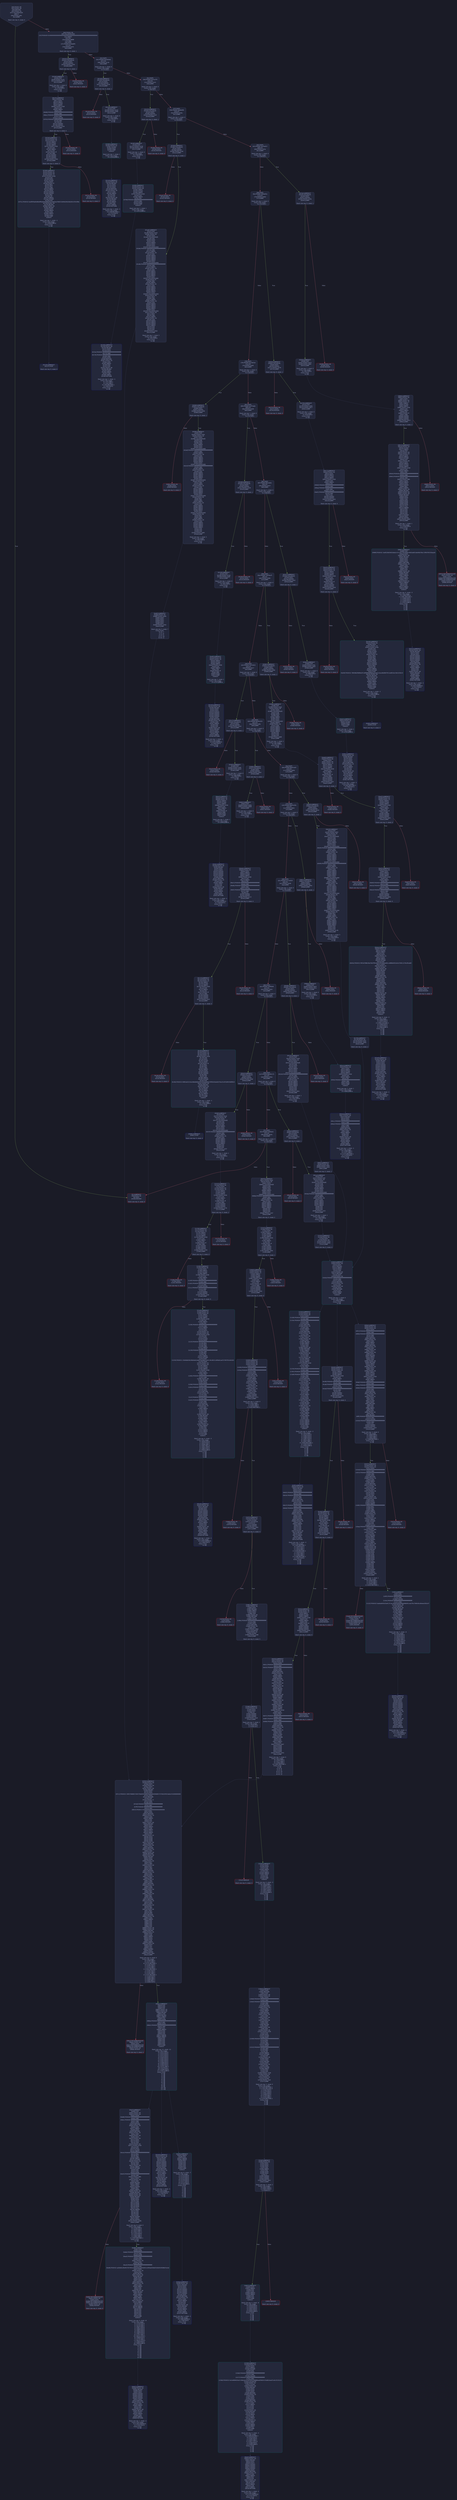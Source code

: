 digraph G {
    node [shape=box, style="filled, rounded", color="#565f89", fontcolor="#c0caf5", fontname="Helvetica", fillcolor="#24283b"];
    edge [color="#414868", fontcolor="#c0caf5", fontname="Helvetica"];
    bgcolor="#1a1b26";
    0 [ label = "[00] PUSH1 80
[02] PUSH1 40
[04] MSTORE
[05] PUSH1 04
[07] CALLDATASIZE
[08] LT
[09] PUSH2 00fc
[0c] JUMPI

Stack size req: 0, sizeΔ: 0
" shape = invhouse]
    1 [ label = "[0d] PUSH1 00
[0f] CALLDATALOAD
[10] PUSH29 0100000000000000000000000000000000000000000000000000000000
[2e] SWAP1
[2f] DIV
[30] PUSH4 ffffffff
[35] AND
[36] DUP1
[37] PUSH4 07da68f5
[3c] EQ
[3d] PUSH2 0101
[40] JUMPI

Stack size req: 0, sizeΔ: 1
"]
    2 [ label = "[41] DUP1
[42] PUSH4 0ee2b0e6
[47] EQ
[48] PUSH2 0118
[4b] JUMPI

Stack size req: 1, sizeΔ: 0
Entry->Op usage:
	0->71:EQ:1
"]
    3 [ label = "[4c] DUP1
[4d] PUSH4 2b7ac3f3
[52] EQ
[53] PUSH2 0143
[56] JUMPI

Stack size req: 1, sizeΔ: 0
Entry->Op usage:
	0->82:EQ:1
"]
    4 [ label = "[57] DUP1
[58] PUSH4 3dabb0f6
[5d] EQ
[5e] PUSH2 019a
[61] JUMPI

Stack size req: 1, sizeΔ: 0
Entry->Op usage:
	0->93:EQ:1
"]
    5 [ label = "[62] DUP1
[63] PUSH4 3e25e837
[68] EQ
[69] PUSH2 023e
[6c] JUMPI

Stack size req: 1, sizeΔ: 0
Entry->Op usage:
	0->104:EQ:1
"]
    6 [ label = "[6d] DUP1
[6e] PUSH4 3f4ba83a
[73] EQ
[74] PUSH2 026d
[77] JUMPI

Stack size req: 1, sizeΔ: 0
Entry->Op usage:
	0->115:EQ:1
"]
    7 [ label = "[78] DUP1
[79] PUSH4 5ac3835d
[7e] EQ
[7f] PUSH2 0284
[82] JUMPI

Stack size req: 1, sizeΔ: 0
Entry->Op usage:
	0->126:EQ:1
"]
    8 [ label = "[83] DUP1
[84] PUSH4 5c975abb
[89] EQ
[8a] PUSH2 0328
[8d] JUMPI

Stack size req: 1, sizeΔ: 0
Entry->Op usage:
	0->137:EQ:1
"]
    9 [ label = "[8e] DUP1
[8f] PUSH4 6fb1eb0c
[94] EQ
[95] PUSH2 0357
[98] JUMPI

Stack size req: 1, sizeΔ: 0
Entry->Op usage:
	0->148:EQ:1
"]
    10 [ label = "[99] DUP1
[9a] PUSH4 7297be7f
[9f] EQ
[a0] PUSH2 0382
[a3] JUMPI

Stack size req: 1, sizeΔ: 0
Entry->Op usage:
	0->159:EQ:1
"]
    11 [ label = "[a4] DUP1
[a5] PUSH4 75f12b21
[aa] EQ
[ab] PUSH2 03c7
[ae] JUMPI

Stack size req: 1, sizeΔ: 0
Entry->Op usage:
	0->170:EQ:1
"]
    12 [ label = "[af] DUP1
[b0] PUSH4 8456cb59
[b5] EQ
[b6] PUSH2 03f6
[b9] JUMPI

Stack size req: 1, sizeΔ: 0
Entry->Op usage:
	0->181:EQ:1
"]
    13 [ label = "[ba] DUP1
[bb] PUSH4 8bdc5a5f
[c0] EQ
[c1] PUSH2 040d
[c4] JUMPI

Stack size req: 1, sizeΔ: 0
Entry->Op usage:
	0->192:EQ:1
"]
    14 [ label = "[c5] DUP1
[c6] PUSH4 8da5cb5b
[cb] EQ
[cc] PUSH2 04b1
[cf] JUMPI

Stack size req: 1, sizeΔ: 0
Entry->Op usage:
	0->203:EQ:1
"]
    15 [ label = "[d0] DUP1
[d1] PUSH4 a7c1e629
[d6] EQ
[d7] PUSH2 0508
[da] JUMPI

Stack size req: 1, sizeΔ: 0
Entry->Op usage:
	0->214:EQ:1
"]
    16 [ label = "[db] DUP1
[dc] PUSH4 cf04fb94
[e1] EQ
[e2] PUSH2 0563
[e5] JUMPI

Stack size req: 1, sizeΔ: 0
Entry->Op usage:
	0->225:EQ:1
"]
    17 [ label = "[e6] DUP1
[e7] PUSH4 db0d5175
[ec] EQ
[ed] PUSH2 05be
[f0] JUMPI

Stack size req: 1, sizeΔ: 0
Entry->Op usage:
	0->236:EQ:1
"]
    18 [ label = "[f1] DUP1
[f2] PUSH4 f340fa01
[f7] EQ
[f8] PUSH2 067b
[fb] JUMPI

Stack size req: 1, sizeΔ: 0
Entry->Op usage:
	0->247:EQ:1
"]
    19 [ label = "[fc] JUMPDEST
[fd] PUSH1 00
[ff] DUP1
[0100] REVERT

Stack size req: 0, sizeΔ: 0
" color = "red"]
    20 [ label = "[0101] JUMPDEST
[0102] CALLVALUE
[0103] DUP1
[0104] ISZERO
[0105] PUSH2 010d
[0108] JUMPI

Stack size req: 0, sizeΔ: 1
"]
    21 [ label = "[0109] PUSH1 00
[010b] DUP1
[010c] REVERT

Stack size req: 0, sizeΔ: 0
" color = "red"]
    22 [ label = "[010d] JUMPDEST
[010e] POP
[010f] PUSH2 0116
[0112] PUSH2 06c9
[0115] JUMP

Stack size req: 1, sizeΔ: 0
Entry->Op usage:
	0->270:POP:0
Entry->Exit:
	0->😵
"]
    23 [ label = "[0116] JUMPDEST
[0117] STOP

Stack size req: 0, sizeΔ: 0
" color = "darkblue"]
    24 [ label = "[0118] JUMPDEST
[0119] CALLVALUE
[011a] DUP1
[011b] ISZERO
[011c] PUSH2 0124
[011f] JUMPI

Stack size req: 0, sizeΔ: 1
"]
    25 [ label = "[0120] PUSH1 00
[0122] DUP1
[0123] REVERT

Stack size req: 0, sizeΔ: 0
" color = "red"]
    26 [ label = "[0124] JUMPDEST
[0125] POP
[0126] PUSH2 012d
[0129] PUSH2 0789
[012c] JUMP

Stack size req: 1, sizeΔ: 0
Entry->Op usage:
	0->293:POP:0
Entry->Exit:
	0->😵
"]
    27 [ label = "[012d] JUMPDEST
[012e] PUSH1 40
[0130] MLOAD
[0131] DUP1
[0132] DUP3
[0133] DUP2
[0134] MSTORE
[0135] PUSH1 20
[0137] ADD
[0138] SWAP2
[0139] POP
[013a] POP
[013b] PUSH1 40
[013d] MLOAD
[013e] DUP1
[013f] SWAP2
[0140] SUB
[0141] SWAP1
[0142] RETURN

Stack size req: 1, sizeΔ: -1
Entry->Op usage:
	0->308:MSTORE:1
	0->313:POP:0
Entry->Exit:
	0->😵
" color = "darkblue"]
    28 [ label = "[0143] JUMPDEST
[0144] CALLVALUE
[0145] DUP1
[0146] ISZERO
[0147] PUSH2 014f
[014a] JUMPI

Stack size req: 0, sizeΔ: 1
"]
    29 [ label = "[014b] PUSH1 00
[014d] DUP1
[014e] REVERT

Stack size req: 0, sizeΔ: 0
" color = "red"]
    30 [ label = "[014f] JUMPDEST
[0150] POP
[0151] PUSH2 0158
[0154] PUSH2 078f
[0157] JUMP

Stack size req: 1, sizeΔ: 0
Entry->Op usage:
	0->336:POP:0
Entry->Exit:
	0->😵
"]
    31 [ label = "[0158] JUMPDEST
[0159] PUSH1 40
[015b] MLOAD
[015c] DUP1
[015d] DUP3
[015e] PUSH20 ffffffffffffffffffffffffffffffffffffffff
[0173] AND
[0174] PUSH20 ffffffffffffffffffffffffffffffffffffffff
[0189] AND
[018a] DUP2
[018b] MSTORE
[018c] PUSH1 20
[018e] ADD
[018f] SWAP2
[0190] POP
[0191] POP
[0192] PUSH1 40
[0194] MLOAD
[0195] DUP1
[0196] SWAP2
[0197] SUB
[0198] SWAP1
[0199] RETURN

Stack size req: 1, sizeΔ: -1
Entry->Op usage:
	0->371:AND:1
	0->393:AND:1
	0->395:MSTORE:1
	0->400:POP:0
Entry->Exit:
	0->😵
" color = "darkblue"]
    32 [ label = "[019a] JUMPDEST
[019b] CALLVALUE
[019c] DUP1
[019d] ISZERO
[019e] PUSH2 01a6
[01a1] JUMPI

Stack size req: 0, sizeΔ: 1
"]
    33 [ label = "[01a2] PUSH1 00
[01a4] DUP1
[01a5] REVERT

Stack size req: 0, sizeΔ: 0
" color = "red"]
    34 [ label = "[01a6] JUMPDEST
[01a7] POP
[01a8] PUSH2 0224
[01ab] PUSH1 04
[01ad] DUP1
[01ae] CALLDATASIZE
[01af] SUB
[01b0] DUP2
[01b1] ADD
[01b2] SWAP1
[01b3] DUP1
[01b4] DUP1
[01b5] CALLDATALOAD
[01b6] PUSH20 ffffffffffffffffffffffffffffffffffffffff
[01cb] AND
[01cc] SWAP1
[01cd] PUSH1 20
[01cf] ADD
[01d0] SWAP1
[01d1] SWAP3
[01d2] SWAP2
[01d3] SWAP1
[01d4] DUP1
[01d5] CALLDATALOAD
[01d6] PUSH20 ffffffffffffffffffffffffffffffffffffffff
[01eb] AND
[01ec] SWAP1
[01ed] PUSH1 20
[01ef] ADD
[01f0] SWAP1
[01f1] SWAP3
[01f2] SWAP2
[01f3] SWAP1
[01f4] DUP1
[01f5] CALLDATALOAD
[01f6] PUSH1 ff
[01f8] AND
[01f9] SWAP1
[01fa] PUSH1 20
[01fc] ADD
[01fd] SWAP1
[01fe] SWAP3
[01ff] SWAP2
[0200] SWAP1
[0201] DUP1
[0202] CALLDATALOAD
[0203] PUSH1 00
[0205] NOT
[0206] AND
[0207] SWAP1
[0208] PUSH1 20
[020a] ADD
[020b] SWAP1
[020c] SWAP3
[020d] SWAP2
[020e] SWAP1
[020f] DUP1
[0210] CALLDATALOAD
[0211] PUSH1 00
[0213] NOT
[0214] AND
[0215] SWAP1
[0216] PUSH1 20
[0218] ADD
[0219] SWAP1
[021a] SWAP3
[021b] SWAP2
[021c] SWAP1
[021d] POP
[021e] POP
[021f] POP
[0220] PUSH2 07b5
[0223] JUMP

Stack size req: 1, sizeΔ: 5
Entry->Op usage:
	0->423:POP:0
Entry->Exit:
	0->😵
"]
    35 [ label = "[0224] JUMPDEST
[0225] PUSH1 40
[0227] MLOAD
[0228] DUP1
[0229] DUP3
[022a] ISZERO
[022b] ISZERO
[022c] ISZERO
[022d] ISZERO
[022e] DUP2
[022f] MSTORE
[0230] PUSH1 20
[0232] ADD
[0233] SWAP2
[0234] POP
[0235] POP
[0236] PUSH1 40
[0238] MLOAD
[0239] DUP1
[023a] SWAP2
[023b] SUB
[023c] SWAP1
[023d] RETURN

Stack size req: 1, sizeΔ: -1
Entry->Op usage:
	0->554:ISZERO:0
	0->564:POP:0
Entry->Exit:
	0->😵
" color = "darkblue"]
    36 [ label = "[023e] JUMPDEST
[023f] CALLVALUE
[0240] DUP1
[0241] ISZERO
[0242] PUSH2 024a
[0245] JUMPI

Stack size req: 0, sizeΔ: 1
"]
    37 [ label = "[0246] PUSH1 00
[0248] DUP1
[0249] REVERT

Stack size req: 0, sizeΔ: 0
" color = "red"]
    38 [ label = "[024a] JUMPDEST
[024b] POP
[024c] PUSH2 0253
[024f] PUSH2 08f4
[0252] JUMP

Stack size req: 1, sizeΔ: 0
Entry->Op usage:
	0->587:POP:0
Entry->Exit:
	0->😵
"]
    39 [ label = "[0253] JUMPDEST
[0254] PUSH1 40
[0256] MLOAD
[0257] DUP1
[0258] DUP3
[0259] ISZERO
[025a] ISZERO
[025b] ISZERO
[025c] ISZERO
[025d] DUP2
[025e] MSTORE
[025f] PUSH1 20
[0261] ADD
[0262] SWAP2
[0263] POP
[0264] POP
[0265] PUSH1 40
[0267] MLOAD
[0268] DUP1
[0269] SWAP2
[026a] SUB
[026b] SWAP1
[026c] RETURN

Stack size req: 1, sizeΔ: -1
Entry->Op usage:
	0->601:ISZERO:0
	0->611:POP:0
Entry->Exit:
	0->😵
" color = "darkblue"]
    40 [ label = "[026d] JUMPDEST
[026e] CALLVALUE
[026f] DUP1
[0270] ISZERO
[0271] PUSH2 0279
[0274] JUMPI

Stack size req: 0, sizeΔ: 1
"]
    41 [ label = "[0275] PUSH1 00
[0277] DUP1
[0278] REVERT

Stack size req: 0, sizeΔ: 0
" color = "red"]
    42 [ label = "[0279] JUMPDEST
[027a] POP
[027b] PUSH2 0282
[027e] PUSH2 09c7
[0281] JUMP

Stack size req: 1, sizeΔ: 0
Entry->Op usage:
	0->634:POP:0
Entry->Exit:
	0->😵
"]
    43 [ label = "[0282] JUMPDEST
[0283] STOP

Stack size req: 0, sizeΔ: 0
" color = "darkblue"]
    44 [ label = "[0284] JUMPDEST
[0285] CALLVALUE
[0286] DUP1
[0287] ISZERO
[0288] PUSH2 0290
[028b] JUMPI

Stack size req: 0, sizeΔ: 1
"]
    45 [ label = "[028c] PUSH1 00
[028e] DUP1
[028f] REVERT

Stack size req: 0, sizeΔ: 0
" color = "red"]
    46 [ label = "[0290] JUMPDEST
[0291] POP
[0292] PUSH2 030e
[0295] PUSH1 04
[0297] DUP1
[0298] CALLDATASIZE
[0299] SUB
[029a] DUP2
[029b] ADD
[029c] SWAP1
[029d] DUP1
[029e] DUP1
[029f] CALLDATALOAD
[02a0] PUSH20 ffffffffffffffffffffffffffffffffffffffff
[02b5] AND
[02b6] SWAP1
[02b7] PUSH1 20
[02b9] ADD
[02ba] SWAP1
[02bb] SWAP3
[02bc] SWAP2
[02bd] SWAP1
[02be] DUP1
[02bf] CALLDATALOAD
[02c0] PUSH20 ffffffffffffffffffffffffffffffffffffffff
[02d5] AND
[02d6] SWAP1
[02d7] PUSH1 20
[02d9] ADD
[02da] SWAP1
[02db] SWAP3
[02dc] SWAP2
[02dd] SWAP1
[02de] DUP1
[02df] CALLDATALOAD
[02e0] PUSH1 ff
[02e2] AND
[02e3] SWAP1
[02e4] PUSH1 20
[02e6] ADD
[02e7] SWAP1
[02e8] SWAP3
[02e9] SWAP2
[02ea] SWAP1
[02eb] DUP1
[02ec] CALLDATALOAD
[02ed] PUSH1 00
[02ef] NOT
[02f0] AND
[02f1] SWAP1
[02f2] PUSH1 20
[02f4] ADD
[02f5] SWAP1
[02f6] SWAP3
[02f7] SWAP2
[02f8] SWAP1
[02f9] DUP1
[02fa] CALLDATALOAD
[02fb] PUSH1 00
[02fd] NOT
[02fe] AND
[02ff] SWAP1
[0300] PUSH1 20
[0302] ADD
[0303] SWAP1
[0304] SWAP3
[0305] SWAP2
[0306] SWAP1
[0307] POP
[0308] POP
[0309] POP
[030a] PUSH2 0a85
[030d] JUMP

Stack size req: 1, sizeΔ: 5
Entry->Op usage:
	0->657:POP:0
Entry->Exit:
	0->😵
"]
    47 [ label = "[030e] JUMPDEST
[030f] PUSH1 40
[0311] MLOAD
[0312] DUP1
[0313] DUP3
[0314] ISZERO
[0315] ISZERO
[0316] ISZERO
[0317] ISZERO
[0318] DUP2
[0319] MSTORE
[031a] PUSH1 20
[031c] ADD
[031d] SWAP2
[031e] POP
[031f] POP
[0320] PUSH1 40
[0322] MLOAD
[0323] DUP1
[0324] SWAP2
[0325] SUB
[0326] SWAP1
[0327] RETURN

Stack size req: 1, sizeΔ: -1
Entry->Op usage:
	0->788:ISZERO:0
	0->798:POP:0
Entry->Exit:
	0->😵
" color = "darkblue"]
    48 [ label = "[0328] JUMPDEST
[0329] CALLVALUE
[032a] DUP1
[032b] ISZERO
[032c] PUSH2 0334
[032f] JUMPI

Stack size req: 0, sizeΔ: 1
"]
    49 [ label = "[0330] PUSH1 00
[0332] DUP1
[0333] REVERT

Stack size req: 0, sizeΔ: 0
" color = "red"]
    50 [ label = "[0334] JUMPDEST
[0335] POP
[0336] PUSH2 033d
[0339] PUSH2 0a9f
[033c] JUMP

Stack size req: 1, sizeΔ: 0
Entry->Op usage:
	0->821:POP:0
Entry->Exit:
	0->😵
"]
    51 [ label = "[033d] JUMPDEST
[033e] PUSH1 40
[0340] MLOAD
[0341] DUP1
[0342] DUP3
[0343] ISZERO
[0344] ISZERO
[0345] ISZERO
[0346] ISZERO
[0347] DUP2
[0348] MSTORE
[0349] PUSH1 20
[034b] ADD
[034c] SWAP2
[034d] POP
[034e] POP
[034f] PUSH1 40
[0351] MLOAD
[0352] DUP1
[0353] SWAP2
[0354] SUB
[0355] SWAP1
[0356] RETURN

Stack size req: 1, sizeΔ: -1
Entry->Op usage:
	0->835:ISZERO:0
	0->845:POP:0
Entry->Exit:
	0->😵
" color = "darkblue"]
    52 [ label = "[0357] JUMPDEST
[0358] CALLVALUE
[0359] DUP1
[035a] ISZERO
[035b] PUSH2 0363
[035e] JUMPI

Stack size req: 0, sizeΔ: 1
"]
    53 [ label = "[035f] PUSH1 00
[0361] DUP1
[0362] REVERT

Stack size req: 0, sizeΔ: 0
" color = "red"]
    54 [ label = "[0363] JUMPDEST
[0364] POP
[0365] PUSH2 036c
[0368] PUSH2 0ab2
[036b] JUMP

Stack size req: 1, sizeΔ: 0
Entry->Op usage:
	0->868:POP:0
Entry->Exit:
	0->😵
"]
    55 [ label = "[036c] JUMPDEST
[036d] PUSH1 40
[036f] MLOAD
[0370] DUP1
[0371] DUP3
[0372] DUP2
[0373] MSTORE
[0374] PUSH1 20
[0376] ADD
[0377] SWAP2
[0378] POP
[0379] POP
[037a] PUSH1 40
[037c] MLOAD
[037d] DUP1
[037e] SWAP2
[037f] SUB
[0380] SWAP1
[0381] RETURN

Stack size req: 1, sizeΔ: -1
Entry->Op usage:
	0->883:MSTORE:1
	0->888:POP:0
Entry->Exit:
	0->😵
" color = "darkblue"]
    56 [ label = "[0382] JUMPDEST
[0383] CALLVALUE
[0384] DUP1
[0385] ISZERO
[0386] PUSH2 038e
[0389] JUMPI

Stack size req: 0, sizeΔ: 1
"]
    57 [ label = "[038a] PUSH1 00
[038c] DUP1
[038d] REVERT

Stack size req: 0, sizeΔ: 0
" color = "red"]
    58 [ label = "[038e] JUMPDEST
[038f] POP
[0390] PUSH2 03ad
[0393] PUSH1 04
[0395] DUP1
[0396] CALLDATASIZE
[0397] SUB
[0398] DUP2
[0399] ADD
[039a] SWAP1
[039b] DUP1
[039c] DUP1
[039d] CALLDATALOAD
[039e] SWAP1
[039f] PUSH1 20
[03a1] ADD
[03a2] SWAP1
[03a3] SWAP3
[03a4] SWAP2
[03a5] SWAP1
[03a6] POP
[03a7] POP
[03a8] POP
[03a9] PUSH2 0ab8
[03ac] JUMP

Stack size req: 1, sizeΔ: 1
Entry->Op usage:
	0->911:POP:0
Entry->Exit:
	0->😵
"]
    59 [ label = "[03ad] JUMPDEST
[03ae] PUSH1 40
[03b0] MLOAD
[03b1] DUP1
[03b2] DUP3
[03b3] ISZERO
[03b4] ISZERO
[03b5] ISZERO
[03b6] ISZERO
[03b7] DUP2
[03b8] MSTORE
[03b9] PUSH1 20
[03bb] ADD
[03bc] SWAP2
[03bd] POP
[03be] POP
[03bf] PUSH1 40
[03c1] MLOAD
[03c2] DUP1
[03c3] SWAP2
[03c4] SUB
[03c5] SWAP1
[03c6] RETURN

Stack size req: 1, sizeΔ: -1
Entry->Op usage:
	0->947:ISZERO:0
	0->957:POP:0
Entry->Exit:
	0->😵
" color = "darkblue"]
    60 [ label = "[03c7] JUMPDEST
[03c8] CALLVALUE
[03c9] DUP1
[03ca] ISZERO
[03cb] PUSH2 03d3
[03ce] JUMPI

Stack size req: 0, sizeΔ: 1
"]
    61 [ label = "[03cf] PUSH1 00
[03d1] DUP1
[03d2] REVERT

Stack size req: 0, sizeΔ: 0
" color = "red"]
    62 [ label = "[03d3] JUMPDEST
[03d4] POP
[03d5] PUSH2 03dc
[03d8] PUSH2 0ba5
[03db] JUMP

Stack size req: 1, sizeΔ: 0
Entry->Op usage:
	0->980:POP:0
Entry->Exit:
	0->😵
"]
    63 [ label = "[03dc] JUMPDEST
[03dd] PUSH1 40
[03df] MLOAD
[03e0] DUP1
[03e1] DUP3
[03e2] ISZERO
[03e3] ISZERO
[03e4] ISZERO
[03e5] ISZERO
[03e6] DUP2
[03e7] MSTORE
[03e8] PUSH1 20
[03ea] ADD
[03eb] SWAP2
[03ec] POP
[03ed] POP
[03ee] PUSH1 40
[03f0] MLOAD
[03f1] DUP1
[03f2] SWAP2
[03f3] SUB
[03f4] SWAP1
[03f5] RETURN

Stack size req: 1, sizeΔ: -1
Entry->Op usage:
	0->994:ISZERO:0
	0->1004:POP:0
Entry->Exit:
	0->😵
" color = "darkblue"]
    64 [ label = "[03f6] JUMPDEST
[03f7] CALLVALUE
[03f8] DUP1
[03f9] ISZERO
[03fa] PUSH2 0402
[03fd] JUMPI

Stack size req: 0, sizeΔ: 1
"]
    65 [ label = "[03fe] PUSH1 00
[0400] DUP1
[0401] REVERT

Stack size req: 0, sizeΔ: 0
" color = "red"]
    66 [ label = "[0402] JUMPDEST
[0403] POP
[0404] PUSH2 040b
[0407] PUSH2 0bb8
[040a] JUMP

Stack size req: 1, sizeΔ: 0
Entry->Op usage:
	0->1027:POP:0
Entry->Exit:
	0->😵
"]
    67 [ label = "[040b] JUMPDEST
[040c] STOP

Stack size req: 0, sizeΔ: 0
" color = "darkblue"]
    68 [ label = "[040d] JUMPDEST
[040e] CALLVALUE
[040f] DUP1
[0410] ISZERO
[0411] PUSH2 0419
[0414] JUMPI

Stack size req: 0, sizeΔ: 1
"]
    69 [ label = "[0415] PUSH1 00
[0417] DUP1
[0418] REVERT

Stack size req: 0, sizeΔ: 0
" color = "red"]
    70 [ label = "[0419] JUMPDEST
[041a] POP
[041b] PUSH2 0497
[041e] PUSH1 04
[0420] DUP1
[0421] CALLDATASIZE
[0422] SUB
[0423] DUP2
[0424] ADD
[0425] SWAP1
[0426] DUP1
[0427] DUP1
[0428] CALLDATALOAD
[0429] PUSH20 ffffffffffffffffffffffffffffffffffffffff
[043e] AND
[043f] SWAP1
[0440] PUSH1 20
[0442] ADD
[0443] SWAP1
[0444] SWAP3
[0445] SWAP2
[0446] SWAP1
[0447] DUP1
[0448] CALLDATALOAD
[0449] PUSH20 ffffffffffffffffffffffffffffffffffffffff
[045e] AND
[045f] SWAP1
[0460] PUSH1 20
[0462] ADD
[0463] SWAP1
[0464] SWAP3
[0465] SWAP2
[0466] SWAP1
[0467] DUP1
[0468] CALLDATALOAD
[0469] PUSH1 ff
[046b] AND
[046c] SWAP1
[046d] PUSH1 20
[046f] ADD
[0470] SWAP1
[0471] SWAP3
[0472] SWAP2
[0473] SWAP1
[0474] DUP1
[0475] CALLDATALOAD
[0476] PUSH1 00
[0478] NOT
[0479] AND
[047a] SWAP1
[047b] PUSH1 20
[047d] ADD
[047e] SWAP1
[047f] SWAP3
[0480] SWAP2
[0481] SWAP1
[0482] DUP1
[0483] CALLDATALOAD
[0484] PUSH1 00
[0486] NOT
[0487] AND
[0488] SWAP1
[0489] PUSH1 20
[048b] ADD
[048c] SWAP1
[048d] SWAP3
[048e] SWAP2
[048f] SWAP1
[0490] POP
[0491] POP
[0492] POP
[0493] PUSH2 0c78
[0496] JUMP

Stack size req: 1, sizeΔ: 5
Entry->Op usage:
	0->1050:POP:0
Entry->Exit:
	0->😵
"]
    71 [ label = "[0497] JUMPDEST
[0498] PUSH1 40
[049a] MLOAD
[049b] DUP1
[049c] DUP3
[049d] ISZERO
[049e] ISZERO
[049f] ISZERO
[04a0] ISZERO
[04a1] DUP2
[04a2] MSTORE
[04a3] PUSH1 20
[04a5] ADD
[04a6] SWAP2
[04a7] POP
[04a8] POP
[04a9] PUSH1 40
[04ab] MLOAD
[04ac] DUP1
[04ad] SWAP2
[04ae] SUB
[04af] SWAP1
[04b0] RETURN

Stack size req: 1, sizeΔ: -1
Entry->Op usage:
	0->1181:ISZERO:0
	0->1191:POP:0
Entry->Exit:
	0->😵
" color = "darkblue"]
    72 [ label = "[04b1] JUMPDEST
[04b2] CALLVALUE
[04b3] DUP1
[04b4] ISZERO
[04b5] PUSH2 04bd
[04b8] JUMPI

Stack size req: 0, sizeΔ: 1
"]
    73 [ label = "[04b9] PUSH1 00
[04bb] DUP1
[04bc] REVERT

Stack size req: 0, sizeΔ: 0
" color = "red"]
    74 [ label = "[04bd] JUMPDEST
[04be] POP
[04bf] PUSH2 04c6
[04c2] PUSH2 0f1e
[04c5] JUMP

Stack size req: 1, sizeΔ: 0
Entry->Op usage:
	0->1214:POP:0
Entry->Exit:
	0->😵
"]
    75 [ label = "[04c6] JUMPDEST
[04c7] PUSH1 40
[04c9] MLOAD
[04ca] DUP1
[04cb] DUP3
[04cc] PUSH20 ffffffffffffffffffffffffffffffffffffffff
[04e1] AND
[04e2] PUSH20 ffffffffffffffffffffffffffffffffffffffff
[04f7] AND
[04f8] DUP2
[04f9] MSTORE
[04fa] PUSH1 20
[04fc] ADD
[04fd] SWAP2
[04fe] POP
[04ff] POP
[0500] PUSH1 40
[0502] MLOAD
[0503] DUP1
[0504] SWAP2
[0505] SUB
[0506] SWAP1
[0507] RETURN

Stack size req: 1, sizeΔ: -1
Entry->Op usage:
	0->1249:AND:1
	0->1271:AND:1
	0->1273:MSTORE:1
	0->1278:POP:0
Entry->Exit:
	0->😵
" color = "darkblue"]
    76 [ label = "[0508] JUMPDEST
[0509] CALLVALUE
[050a] DUP1
[050b] ISZERO
[050c] PUSH2 0514
[050f] JUMPI

Stack size req: 0, sizeΔ: 1
"]
    77 [ label = "[0510] PUSH1 00
[0512] DUP1
[0513] REVERT

Stack size req: 0, sizeΔ: 0
" color = "red"]
    78 [ label = "[0514] JUMPDEST
[0515] POP
[0516] PUSH2 0549
[0519] PUSH1 04
[051b] DUP1
[051c] CALLDATASIZE
[051d] SUB
[051e] DUP2
[051f] ADD
[0520] SWAP1
[0521] DUP1
[0522] DUP1
[0523] CALLDATALOAD
[0524] PUSH20 ffffffffffffffffffffffffffffffffffffffff
[0539] AND
[053a] SWAP1
[053b] PUSH1 20
[053d] ADD
[053e] SWAP1
[053f] SWAP3
[0540] SWAP2
[0541] SWAP1
[0542] POP
[0543] POP
[0544] POP
[0545] PUSH2 0f43
[0548] JUMP

Stack size req: 1, sizeΔ: 1
Entry->Op usage:
	0->1301:POP:0
Entry->Exit:
	0->😵
"]
    79 [ label = "[0549] JUMPDEST
[054a] PUSH1 40
[054c] MLOAD
[054d] DUP1
[054e] DUP3
[054f] ISZERO
[0550] ISZERO
[0551] ISZERO
[0552] ISZERO
[0553] DUP2
[0554] MSTORE
[0555] PUSH1 20
[0557] ADD
[0558] SWAP2
[0559] POP
[055a] POP
[055b] PUSH1 40
[055d] MLOAD
[055e] DUP1
[055f] SWAP2
[0560] SUB
[0561] SWAP1
[0562] RETURN

Stack size req: 1, sizeΔ: -1
Entry->Op usage:
	0->1359:ISZERO:0
	0->1369:POP:0
Entry->Exit:
	0->😵
" color = "darkblue"]
    80 [ label = "[0563] JUMPDEST
[0564] CALLVALUE
[0565] DUP1
[0566] ISZERO
[0567] PUSH2 056f
[056a] JUMPI

Stack size req: 0, sizeΔ: 1
"]
    81 [ label = "[056b] PUSH1 00
[056d] DUP1
[056e] REVERT

Stack size req: 0, sizeΔ: 0
" color = "red"]
    82 [ label = "[056f] JUMPDEST
[0570] POP
[0571] PUSH2 05a4
[0574] PUSH1 04
[0576] DUP1
[0577] CALLDATASIZE
[0578] SUB
[0579] DUP2
[057a] ADD
[057b] SWAP1
[057c] DUP1
[057d] DUP1
[057e] CALLDATALOAD
[057f] PUSH20 ffffffffffffffffffffffffffffffffffffffff
[0594] AND
[0595] SWAP1
[0596] PUSH1 20
[0598] ADD
[0599] SWAP1
[059a] SWAP3
[059b] SWAP2
[059c] SWAP1
[059d] POP
[059e] POP
[059f] POP
[05a0] PUSH2 1157
[05a3] JUMP

Stack size req: 1, sizeΔ: 1
Entry->Op usage:
	0->1392:POP:0
Entry->Exit:
	0->😵
"]
    83 [ label = "[05a4] JUMPDEST
[05a5] PUSH1 40
[05a7] MLOAD
[05a8] DUP1
[05a9] DUP3
[05aa] ISZERO
[05ab] ISZERO
[05ac] ISZERO
[05ad] ISZERO
[05ae] DUP2
[05af] MSTORE
[05b0] PUSH1 20
[05b2] ADD
[05b3] SWAP2
[05b4] POP
[05b5] POP
[05b6] PUSH1 40
[05b8] MLOAD
[05b9] DUP1
[05ba] SWAP2
[05bb] SUB
[05bc] SWAP1
[05bd] RETURN

Stack size req: 1, sizeΔ: -1
Entry->Op usage:
	0->1450:ISZERO:0
	0->1460:POP:0
Entry->Exit:
	0->😵
" color = "darkblue"]
    84 [ label = "[05be] JUMPDEST
[05bf] CALLVALUE
[05c0] DUP1
[05c1] ISZERO
[05c2] PUSH2 05ca
[05c5] JUMPI

Stack size req: 0, sizeΔ: 1
"]
    85 [ label = "[05c6] PUSH1 00
[05c8] DUP1
[05c9] REVERT

Stack size req: 0, sizeΔ: 0
" color = "red"]
    86 [ label = "[05ca] JUMPDEST
[05cb] POP
[05cc] PUSH2 05ff
[05cf] PUSH1 04
[05d1] DUP1
[05d2] CALLDATASIZE
[05d3] SUB
[05d4] DUP2
[05d5] ADD
[05d6] SWAP1
[05d7] DUP1
[05d8] DUP1
[05d9] CALLDATALOAD
[05da] PUSH20 ffffffffffffffffffffffffffffffffffffffff
[05ef] AND
[05f0] SWAP1
[05f1] PUSH1 20
[05f3] ADD
[05f4] SWAP1
[05f5] SWAP3
[05f6] SWAP2
[05f7] SWAP1
[05f8] POP
[05f9] POP
[05fa] POP
[05fb] PUSH2 1315
[05fe] JUMP

Stack size req: 1, sizeΔ: 1
Entry->Op usage:
	0->1483:POP:0
Entry->Exit:
	0->😵
"]
    87 [ label = "[05ff] JUMPDEST
[0600] PUSH1 40
[0602] MLOAD
[0603] DUP1
[0604] DUP5
[0605] PUSH20 ffffffffffffffffffffffffffffffffffffffff
[061a] AND
[061b] PUSH20 ffffffffffffffffffffffffffffffffffffffff
[0630] AND
[0631] DUP2
[0632] MSTORE
[0633] PUSH1 20
[0635] ADD
[0636] DUP4
[0637] PUSH20 ffffffffffffffffffffffffffffffffffffffff
[064c] AND
[064d] PUSH20 ffffffffffffffffffffffffffffffffffffffff
[0662] AND
[0663] DUP2
[0664] MSTORE
[0665] PUSH1 20
[0667] ADD
[0668] DUP3
[0669] DUP2
[066a] MSTORE
[066b] PUSH1 20
[066d] ADD
[066e] SWAP4
[066f] POP
[0670] POP
[0671] POP
[0672] POP
[0673] PUSH1 40
[0675] MLOAD
[0676] DUP1
[0677] SWAP2
[0678] SUB
[0679] SWAP1
[067a] RETURN

Stack size req: 3, sizeΔ: -3
Entry->Op usage:
	0->1642:MSTORE:1
	0->1649:POP:0
	1->1612:AND:1
	1->1634:AND:1
	1->1636:MSTORE:1
	1->1650:POP:0
	2->1562:AND:1
	2->1584:AND:1
	2->1586:MSTORE:1
	2->1647:POP:0
Entry->Exit:
	0->😵
	1->😵
	2->😵
" color = "darkblue"]
    88 [ label = "[067b] JUMPDEST
[067c] PUSH2 06af
[067f] PUSH1 04
[0681] DUP1
[0682] CALLDATASIZE
[0683] SUB
[0684] DUP2
[0685] ADD
[0686] SWAP1
[0687] DUP1
[0688] DUP1
[0689] CALLDATALOAD
[068a] PUSH20 ffffffffffffffffffffffffffffffffffffffff
[069f] AND
[06a0] SWAP1
[06a1] PUSH1 20
[06a3] ADD
[06a4] SWAP1
[06a5] SWAP3
[06a6] SWAP2
[06a7] SWAP1
[06a8] POP
[06a9] POP
[06aa] POP
[06ab] PUSH2 13e7
[06ae] JUMP

Stack size req: 0, sizeΔ: 2
"]
    89 [ label = "[06af] JUMPDEST
[06b0] PUSH1 40
[06b2] MLOAD
[06b3] DUP1
[06b4] DUP3
[06b5] ISZERO
[06b6] ISZERO
[06b7] ISZERO
[06b8] ISZERO
[06b9] DUP2
[06ba] MSTORE
[06bb] PUSH1 20
[06bd] ADD
[06be] SWAP2
[06bf] POP
[06c0] POP
[06c1] PUSH1 40
[06c3] MLOAD
[06c4] DUP1
[06c5] SWAP2
[06c6] SUB
[06c7] SWAP1
[06c8] RETURN

Stack size req: 1, sizeΔ: -1
Entry->Op usage:
	0->1717:ISZERO:0
	0->1727:POP:0
Entry->Exit:
	0->😵
" color = "darkblue"]
    90 [ label = "[06c9] JUMPDEST
[06ca] PUSH1 00
[06cc] DUP1
[06cd] SWAP1
[06ce] SLOAD
[06cf] SWAP1
[06d0] PUSH2 0100
[06d3] EXP
[06d4] SWAP1
[06d5] DIV
[06d6] PUSH20 ffffffffffffffffffffffffffffffffffffffff
[06eb] AND
[06ec] PUSH20 ffffffffffffffffffffffffffffffffffffffff
[0701] AND
[0702] CALLER
[0703] PUSH20 ffffffffffffffffffffffffffffffffffffffff
[0718] AND
[0719] EQ
[071a] ISZERO
[071b] ISZERO
[071c] PUSH2 0724
[071f] JUMPI

Stack size req: 0, sizeΔ: 0
"]
    91 [ label = "[0720] PUSH1 00
[0722] DUP1
[0723] REVERT

Stack size req: 0, sizeΔ: 0
" color = "red"]
    92 [ label = "[0724] JUMPDEST
[0725] PUSH1 00
[0727] PUSH1 15
[0729] SWAP1
[072a] SLOAD
[072b] SWAP1
[072c] PUSH2 0100
[072f] EXP
[0730] SWAP1
[0731] DIV
[0732] PUSH1 ff
[0734] AND
[0735] ISZERO
[0736] ISZERO
[0737] ISZERO
[0738] PUSH2 0740
[073b] JUMPI

Stack size req: 0, sizeΔ: 0
"]
    93 [ label = "[073c] PUSH1 00
[073e] DUP1
[073f] REVERT

Stack size req: 0, sizeΔ: 0
" color = "red"]
    94 [ label = "[0740] JUMPDEST
[0741] PUSH1 01
[0743] PUSH1 00
[0745] PUSH1 15
[0747] PUSH2 0100
[074a] EXP
[074b] DUP2
[074c] SLOAD
[074d] DUP2
[074e] PUSH1 ff
[0750] MUL
[0751] NOT
[0752] AND
[0753] SWAP1
[0754] DUP4
[0755] ISZERO
[0756] ISZERO
[0757] MUL
[0758] OR
[0759] SWAP1
[075a] SSTORE
[075b] POP
[075c] PUSH32 bedf0f4abfe86d4ffad593d9607fe70e83ea706033d44d24b3b6283cf3fc4f6b
[077d] PUSH1 40
[077f] MLOAD
[0780] PUSH1 40
[0782] MLOAD
[0783] DUP1
[0784] SWAP2
[0785] SUB
[0786] SWAP1
[0787] LOG1
[0788] JUMP
Indirect!

Stack size req: 1, sizeΔ: -1
Entry->Op usage:
	0->1928:JUMP:0
Entry->Exit:
	0->😵
" color = "teal"]
    95 [ label = "[0789] JUMPDEST
[078a] PUSH1 02
[078c] SLOAD
[078d] DUP2
[078e] JUMP
Indirect!

Stack size req: 1, sizeΔ: 1
Entry->Op usage:
	0->1934:JUMP:0
" color = "teal"]
    96 [ label = "[078f] JUMPDEST
[0790] PUSH1 03
[0792] PUSH1 00
[0794] SWAP1
[0795] SLOAD
[0796] SWAP1
[0797] PUSH2 0100
[079a] EXP
[079b] SWAP1
[079c] DIV
[079d] PUSH20 ffffffffffffffffffffffffffffffffffffffff
[07b2] AND
[07b3] DUP2
[07b4] JUMP
Indirect!

Stack size req: 1, sizeΔ: 1
Entry->Op usage:
	0->1972:JUMP:0
" color = "teal"]
    97 [ label = "[07b5] JUMPDEST
[07b6] PUSH1 00
[07b8] DUP1
[07b9] PUSH1 00
[07bb] DUP7
[07bc] PUSH1 40
[07be] MLOAD
[07bf] DUP1
[07c0] DUP1
[07c1] PUSH32 19457468657265756d205369676e6564204d6573736167653a0a333200000000
[07e2] DUP2
[07e3] MSTORE
[07e4] POP
[07e5] PUSH1 1c
[07e7] ADD
[07e8] DUP3
[07e9] PUSH20 ffffffffffffffffffffffffffffffffffffffff
[07fe] AND
[07ff] PUSH20 ffffffffffffffffffffffffffffffffffffffff
[0814] AND
[0815] PUSH13 01000000000000000000000000
[0823] MUL
[0824] DUP2
[0825] MSTORE
[0826] PUSH1 14
[0828] ADD
[0829] SWAP2
[082a] POP
[082b] POP
[082c] PUSH1 40
[082e] MLOAD
[082f] DUP1
[0830] SWAP2
[0831] SUB
[0832] SWAP1
[0833] SHA3
[0834] SWAP2
[0835] POP
[0836] PUSH1 01
[0838] DUP3
[0839] DUP8
[083a] DUP8
[083b] DUP8
[083c] PUSH1 40
[083e] MLOAD
[083f] PUSH1 00
[0841] DUP2
[0842] MSTORE
[0843] PUSH1 20
[0845] ADD
[0846] PUSH1 40
[0848] MSTORE
[0849] PUSH1 40
[084b] MLOAD
[084c] DUP1
[084d] DUP6
[084e] PUSH1 00
[0850] NOT
[0851] AND
[0852] PUSH1 00
[0854] NOT
[0855] AND
[0856] DUP2
[0857] MSTORE
[0858] PUSH1 20
[085a] ADD
[085b] DUP5
[085c] PUSH1 ff
[085e] AND
[085f] PUSH1 ff
[0861] AND
[0862] DUP2
[0863] MSTORE
[0864] PUSH1 20
[0866] ADD
[0867] DUP4
[0868] PUSH1 00
[086a] NOT
[086b] AND
[086c] PUSH1 00
[086e] NOT
[086f] AND
[0870] DUP2
[0871] MSTORE
[0872] PUSH1 20
[0874] ADD
[0875] DUP3
[0876] PUSH1 00
[0878] NOT
[0879] AND
[087a] PUSH1 00
[087c] NOT
[087d] AND
[087e] DUP2
[087f] MSTORE
[0880] PUSH1 20
[0882] ADD
[0883] SWAP5
[0884] POP
[0885] POP
[0886] POP
[0887] POP
[0888] POP
[0889] PUSH1 20
[088b] PUSH1 40
[088d] MLOAD
[088e] PUSH1 20
[0890] DUP2
[0891] SUB
[0892] SWAP1
[0893] DUP1
[0894] DUP5
[0895] SUB
[0896] SWAP1
[0897] PUSH1 00
[0899] DUP7
[089a] GAS
[089b] CALL
[089c] ISZERO
[089d] DUP1
[089e] ISZERO
[089f] PUSH2 08ac
[08a2] JUMPI

Stack size req: 4, sizeΔ: 6
Entry->Op usage:
	0->2169:AND:1
	0->2173:AND:1
	0->2175:MSTORE:1
	0->2182:POP:0
	1->2155:AND:1
	1->2159:AND:1
	1->2161:MSTORE:1
	1->2183:POP:0
	2->2142:AND:1
	2->2145:AND:1
	2->2147:MSTORE:1
	2->2184:POP:0
	3->2046:AND:1
	3->2068:AND:1
	3->2083:MUL:1
	3->2090:POP:0
"]
    98 [ label = "[08a3] RETURNDATASIZE
[08a4] PUSH1 00
[08a6] DUP1
[08a7] RETURNDATACOPY
[08a8] RETURNDATASIZE
[08a9] PUSH1 00
[08ab] REVERT

Stack size req: 0, sizeΔ: 0
" color = "red"]
    99 [ label = "[08ac] JUMPDEST
[08ad] POP
[08ae] POP
[08af] POP
[08b0] PUSH1 20
[08b2] PUSH1 40
[08b4] MLOAD
[08b5] SUB
[08b6] MLOAD
[08b7] SWAP1
[08b8] POP
[08b9] DUP8
[08ba] PUSH20 ffffffffffffffffffffffffffffffffffffffff
[08cf] AND
[08d0] DUP2
[08d1] PUSH20 ffffffffffffffffffffffffffffffffffffffff
[08e6] AND
[08e7] EQ
[08e8] SWAP3
[08e9] POP
[08ea] POP
[08eb] POP
[08ec] SWAP6
[08ed] SWAP5
[08ee] POP
[08ef] POP
[08f0] POP
[08f1] POP
[08f2] POP
[08f3] JUMP
Indirect!

Stack size req: 12, sizeΔ: -11
Entry->Op usage:
	0->2221:POP:0
	1->2222:POP:0
	2->2223:POP:0
	3->2232:POP:0
	4->2283:POP:0
	5->2281:POP:0
	6->2287:POP:0
	7->2288:POP:0
	8->2289:POP:0
	9->2290:POP:0
	10->2255:AND:1
	10->2279:EQ:1
	10->2286:POP:0
	11->2291:JUMP:0
Entry->Exit:
	0->😵
	1->😵
	2->😵
	3->😵
	4->😵
	5->😵
	6->😵
	7->😵
	8->😵
	9->😵
	10->😵
	11->😵
" color = "teal"]
    100 [ label = "[08f4] JUMPDEST
[08f5] PUSH1 00
[08f7] DUP1
[08f8] PUSH1 00
[08fa] PUSH1 14
[08fc] SWAP1
[08fd] SLOAD
[08fe] SWAP1
[08ff] PUSH2 0100
[0902] EXP
[0903] SWAP1
[0904] DIV
[0905] PUSH1 ff
[0907] AND
[0908] ISZERO
[0909] ISZERO
[090a] ISZERO
[090b] PUSH2 0913
[090e] JUMPI

Stack size req: 0, sizeΔ: 2
"]
    101 [ label = "[090f] PUSH1 00
[0911] DUP1
[0912] REVERT

Stack size req: 0, sizeΔ: 0
" color = "red"]
    102 [ label = "[0913] JUMPDEST
[0914] PUSH1 02
[0916] SLOAD
[0917] SWAP1
[0918] POP
[0919] PUSH1 00
[091b] PUSH1 02
[091d] DUP2
[091e] SWAP1
[091f] SSTORE
[0920] POP
[0921] PUSH1 00
[0923] DUP1
[0924] SWAP1
[0925] SLOAD
[0926] SWAP1
[0927] PUSH2 0100
[092a] EXP
[092b] SWAP1
[092c] DIV
[092d] PUSH20 ffffffffffffffffffffffffffffffffffffffff
[0942] AND
[0943] PUSH20 ffffffffffffffffffffffffffffffffffffffff
[0958] AND
[0959] PUSH2 08fc
[095c] DUP3
[095d] SWAP1
[095e] DUP2
[095f] ISZERO
[0960] MUL
[0961] SWAP1
[0962] PUSH1 40
[0964] MLOAD
[0965] PUSH1 00
[0967] PUSH1 40
[0969] MLOAD
[096a] DUP1
[096b] DUP4
[096c] SUB
[096d] DUP2
[096e] DUP6
[096f] DUP9
[0970] DUP9
[0971] CALL
[0972] SWAP4
[0973] POP
[0974] POP
[0975] POP
[0976] POP
[0977] ISZERO
[0978] DUP1
[0979] ISZERO
[097a] PUSH2 0987
[097d] JUMPI

Stack size req: 1, sizeΔ: 1
Entry->Op usage:
	0->2328:POP:0
Entry->Exit:
	0->😵
"]
    103 [ label = "[097e] RETURNDATASIZE
[097f] PUSH1 00
[0981] DUP1
[0982] RETURNDATACOPY
[0983] RETURNDATASIZE
[0984] PUSH1 00
[0986] REVERT

Stack size req: 0, sizeΔ: 0
" color = "red"]
    104 [ label = "[0987] JUMPDEST
[0988] POP
[0989] PUSH32 3edf228d54016de2c57c145318c98467681be853eb40b70bc72ffd795550aa26
[09aa] DUP2
[09ab] PUSH1 40
[09ad] MLOAD
[09ae] DUP1
[09af] DUP3
[09b0] DUP2
[09b1] MSTORE
[09b2] PUSH1 20
[09b4] ADD
[09b5] SWAP2
[09b6] POP
[09b7] POP
[09b8] PUSH1 40
[09ba] MLOAD
[09bb] DUP1
[09bc] SWAP2
[09bd] SUB
[09be] SWAP1
[09bf] LOG1
[09c0] PUSH1 01
[09c2] SWAP2
[09c3] POP
[09c4] POP
[09c5] SWAP1
[09c6] JUMP
Indirect!

Stack size req: 4, sizeΔ: -3
Entry->Op usage:
	0->2440:POP:0
	1->2481:MSTORE:1
	1->2486:POP:0
	1->2500:POP:0
	2->2499:POP:0
	3->2502:JUMP:0
Entry->Exit:
	0->😵
	1->😵
	2->😵
	3->😵
" color = "teal"]
    105 [ label = "[09c7] JUMPDEST
[09c8] PUSH1 00
[09ca] DUP1
[09cb] SWAP1
[09cc] SLOAD
[09cd] SWAP1
[09ce] PUSH2 0100
[09d1] EXP
[09d2] SWAP1
[09d3] DIV
[09d4] PUSH20 ffffffffffffffffffffffffffffffffffffffff
[09e9] AND
[09ea] PUSH20 ffffffffffffffffffffffffffffffffffffffff
[09ff] AND
[0a00] CALLER
[0a01] PUSH20 ffffffffffffffffffffffffffffffffffffffff
[0a16] AND
[0a17] EQ
[0a18] ISZERO
[0a19] ISZERO
[0a1a] PUSH2 0a22
[0a1d] JUMPI

Stack size req: 0, sizeΔ: 0
"]
    106 [ label = "[0a1e] PUSH1 00
[0a20] DUP1
[0a21] REVERT

Stack size req: 0, sizeΔ: 0
" color = "red"]
    107 [ label = "[0a22] JUMPDEST
[0a23] PUSH1 00
[0a25] PUSH1 14
[0a27] SWAP1
[0a28] SLOAD
[0a29] SWAP1
[0a2a] PUSH2 0100
[0a2d] EXP
[0a2e] SWAP1
[0a2f] DIV
[0a30] PUSH1 ff
[0a32] AND
[0a33] ISZERO
[0a34] ISZERO
[0a35] PUSH2 0a3d
[0a38] JUMPI

Stack size req: 0, sizeΔ: 0
"]
    108 [ label = "[0a39] PUSH1 00
[0a3b] DUP1
[0a3c] REVERT

Stack size req: 0, sizeΔ: 0
" color = "red"]
    109 [ label = "[0a3d] JUMPDEST
[0a3e] PUSH1 00
[0a40] DUP1
[0a41] PUSH1 14
[0a43] PUSH2 0100
[0a46] EXP
[0a47] DUP2
[0a48] SLOAD
[0a49] DUP2
[0a4a] PUSH1 ff
[0a4c] MUL
[0a4d] NOT
[0a4e] AND
[0a4f] SWAP1
[0a50] DUP4
[0a51] ISZERO
[0a52] ISZERO
[0a53] MUL
[0a54] OR
[0a55] SWAP1
[0a56] SSTORE
[0a57] POP
[0a58] PUSH32 7805862f689e2f13df9f062ff482ad3ad112aca9e0847911ed832e158c525b33
[0a79] PUSH1 40
[0a7b] MLOAD
[0a7c] PUSH1 40
[0a7e] MLOAD
[0a7f] DUP1
[0a80] SWAP2
[0a81] SUB
[0a82] SWAP1
[0a83] LOG1
[0a84] JUMP
Indirect!

Stack size req: 1, sizeΔ: -1
Entry->Op usage:
	0->2692:JUMP:0
Entry->Exit:
	0->😵
" color = "teal"]
    110 [ label = "[0a85] JUMPDEST
[0a86] PUSH1 00
[0a88] PUSH2 0a94
[0a8b] DUP7
[0a8c] DUP7
[0a8d] DUP7
[0a8e] DUP7
[0a8f] DUP7
[0a90] PUSH2 07b5
[0a93] JUMP

Stack size req: 5, sizeΔ: 7
Entry->Exit:
	0->0, 7
	1->1, 8
	2->2, 9
	3->3, 10
	4->4, 11
"]
    111 [ label = "[0a94] JUMPDEST
[0a95] SWAP1
[0a96] POP
[0a97] SWAP6
[0a98] SWAP5
[0a99] POP
[0a9a] POP
[0a9b] POP
[0a9c] POP
[0a9d] POP
[0a9e] JUMP
Indirect!

Stack size req: 8, sizeΔ: -7
Entry->Op usage:
	1->2710:POP:0
	2->2714:POP:0
	3->2715:POP:0
	4->2716:POP:0
	5->2717:POP:0
	6->2713:POP:0
	7->2718:JUMP:0
Entry->Exit:
	0->0
	1->😵
	2->😵
	3->😵
	4->😵
	5->😵
	6->😵
	7->😵
" color = "teal"]
    112 [ label = "[0a9f] JUMPDEST
[0aa0] PUSH1 00
[0aa2] PUSH1 14
[0aa4] SWAP1
[0aa5] SLOAD
[0aa6] SWAP1
[0aa7] PUSH2 0100
[0aaa] EXP
[0aab] SWAP1
[0aac] DIV
[0aad] PUSH1 ff
[0aaf] AND
[0ab0] DUP2
[0ab1] JUMP
Indirect!

Stack size req: 1, sizeΔ: 1
Entry->Op usage:
	0->2737:JUMP:0
" color = "teal"]
    113 [ label = "[0ab2] JUMPDEST
[0ab3] PUSH1 01
[0ab5] SLOAD
[0ab6] DUP2
[0ab7] JUMP
Indirect!

Stack size req: 1, sizeΔ: 1
Entry->Op usage:
	0->2743:JUMP:0
" color = "teal"]
    114 [ label = "[0ab8] JUMPDEST
[0ab9] PUSH1 00
[0abb] DUP1
[0abc] PUSH1 00
[0abe] PUSH1 14
[0ac0] SWAP1
[0ac1] SLOAD
[0ac2] SWAP1
[0ac3] PUSH2 0100
[0ac6] EXP
[0ac7] SWAP1
[0ac8] DIV
[0ac9] PUSH1 ff
[0acb] AND
[0acc] ISZERO
[0acd] ISZERO
[0ace] ISZERO
[0acf] PUSH2 0ad7
[0ad2] JUMPI

Stack size req: 0, sizeΔ: 2
"]
    115 [ label = "[0ad3] PUSH1 00
[0ad5] DUP1
[0ad6] REVERT

Stack size req: 0, sizeΔ: 0
" color = "red"]
    116 [ label = "[0ad7] JUMPDEST
[0ad8] PUSH1 00
[0ada] PUSH1 15
[0adc] SWAP1
[0add] SLOAD
[0ade] SWAP1
[0adf] PUSH2 0100
[0ae2] EXP
[0ae3] SWAP1
[0ae4] DIV
[0ae5] PUSH1 ff
[0ae7] AND
[0ae8] ISZERO
[0ae9] ISZERO
[0aea] ISZERO
[0aeb] PUSH2 0af3
[0aee] JUMPI

Stack size req: 0, sizeΔ: 0
"]
    117 [ label = "[0aef] PUSH1 00
[0af1] DUP1
[0af2] REVERT

Stack size req: 0, sizeΔ: 0
" color = "red"]
    118 [ label = "[0af3] JUMPDEST
[0af4] PUSH1 00
[0af6] DUP1
[0af7] SWAP1
[0af8] SLOAD
[0af9] SWAP1
[0afa] PUSH2 0100
[0afd] EXP
[0afe] SWAP1
[0aff] DIV
[0b00] PUSH20 ffffffffffffffffffffffffffffffffffffffff
[0b15] AND
[0b16] PUSH20 ffffffffffffffffffffffffffffffffffffffff
[0b2b] AND
[0b2c] CALLER
[0b2d] PUSH20 ffffffffffffffffffffffffffffffffffffffff
[0b42] AND
[0b43] EQ
[0b44] ISZERO
[0b45] ISZERO
[0b46] PUSH2 0b4e
[0b49] JUMPI

Stack size req: 0, sizeΔ: 0
"]
    119 [ label = "[0b4a] PUSH1 00
[0b4c] DUP1
[0b4d] REVERT

Stack size req: 0, sizeΔ: 0
" color = "red"]
    120 [ label = "[0b4e] JUMPDEST
[0b4f] PUSH1 01
[0b51] SLOAD
[0b52] SWAP1
[0b53] POP
[0b54] DUP3
[0b55] PUSH1 01
[0b57] DUP2
[0b58] SWAP1
[0b59] SSTORE
[0b5a] POP
[0b5b] PUSH32 9f43d788b36e7b67ff4c6a52197dfb4a40cce888efd52a5a7240c1276c85adbf
[0b7c] DUP2
[0b7d] PUSH1 01
[0b7f] SLOAD
[0b80] PUSH1 40
[0b82] MLOAD
[0b83] DUP1
[0b84] DUP4
[0b85] DUP2
[0b86] MSTORE
[0b87] PUSH1 20
[0b89] ADD
[0b8a] DUP3
[0b8b] DUP2
[0b8c] MSTORE
[0b8d] PUSH1 20
[0b8f] ADD
[0b90] SWAP3
[0b91] POP
[0b92] POP
[0b93] POP
[0b94] PUSH1 40
[0b96] MLOAD
[0b97] DUP1
[0b98] SWAP2
[0b99] SUB
[0b9a] SWAP1
[0b9b] LOG1
[0b9c] PUSH1 01
[0b9e] SWAP2
[0b9f] POP
[0ba0] POP
[0ba1] SWAP2
[0ba2] SWAP1
[0ba3] POP
[0ba4] JUMP
Indirect!

Stack size req: 4, sizeΔ: -3
Entry->Op usage:
	0->2899:POP:0
	1->2975:POP:0
	2->2905:SSTORE:1
	2->2906:POP:0
	2->2979:POP:0
	3->2980:JUMP:0
Entry->Exit:
	0->😵
	1->😵
	2->😵
	3->😵
" color = "teal"]
    121 [ label = "[0ba5] JUMPDEST
[0ba6] PUSH1 00
[0ba8] PUSH1 15
[0baa] SWAP1
[0bab] SLOAD
[0bac] SWAP1
[0bad] PUSH2 0100
[0bb0] EXP
[0bb1] SWAP1
[0bb2] DIV
[0bb3] PUSH1 ff
[0bb5] AND
[0bb6] DUP2
[0bb7] JUMP
Indirect!

Stack size req: 1, sizeΔ: 1
Entry->Op usage:
	0->2999:JUMP:0
" color = "teal"]
    122 [ label = "[0bb8] JUMPDEST
[0bb9] PUSH1 00
[0bbb] DUP1
[0bbc] SWAP1
[0bbd] SLOAD
[0bbe] SWAP1
[0bbf] PUSH2 0100
[0bc2] EXP
[0bc3] SWAP1
[0bc4] DIV
[0bc5] PUSH20 ffffffffffffffffffffffffffffffffffffffff
[0bda] AND
[0bdb] PUSH20 ffffffffffffffffffffffffffffffffffffffff
[0bf0] AND
[0bf1] CALLER
[0bf2] PUSH20 ffffffffffffffffffffffffffffffffffffffff
[0c07] AND
[0c08] EQ
[0c09] ISZERO
[0c0a] ISZERO
[0c0b] PUSH2 0c13
[0c0e] JUMPI

Stack size req: 0, sizeΔ: 0
"]
    123 [ label = "[0c0f] PUSH1 00
[0c11] DUP1
[0c12] REVERT

Stack size req: 0, sizeΔ: 0
" color = "red"]
    124 [ label = "[0c13] JUMPDEST
[0c14] PUSH1 00
[0c16] PUSH1 14
[0c18] SWAP1
[0c19] SLOAD
[0c1a] SWAP1
[0c1b] PUSH2 0100
[0c1e] EXP
[0c1f] SWAP1
[0c20] DIV
[0c21] PUSH1 ff
[0c23] AND
[0c24] ISZERO
[0c25] ISZERO
[0c26] ISZERO
[0c27] PUSH2 0c2f
[0c2a] JUMPI

Stack size req: 0, sizeΔ: 0
"]
    125 [ label = "[0c2b] PUSH1 00
[0c2d] DUP1
[0c2e] REVERT

Stack size req: 0, sizeΔ: 0
" color = "red"]
    126 [ label = "[0c2f] JUMPDEST
[0c30] PUSH1 01
[0c32] PUSH1 00
[0c34] PUSH1 14
[0c36] PUSH2 0100
[0c39] EXP
[0c3a] DUP2
[0c3b] SLOAD
[0c3c] DUP2
[0c3d] PUSH1 ff
[0c3f] MUL
[0c40] NOT
[0c41] AND
[0c42] SWAP1
[0c43] DUP4
[0c44] ISZERO
[0c45] ISZERO
[0c46] MUL
[0c47] OR
[0c48] SWAP1
[0c49] SSTORE
[0c4a] POP
[0c4b] PUSH32 6985a02210a168e66602d3235cb6db0e70f92b3ba4d376a33c0f3d9434bff625
[0c6c] PUSH1 40
[0c6e] MLOAD
[0c6f] PUSH1 40
[0c71] MLOAD
[0c72] DUP1
[0c73] SWAP2
[0c74] SUB
[0c75] SWAP1
[0c76] LOG1
[0c77] JUMP
Indirect!

Stack size req: 1, sizeΔ: -1
Entry->Op usage:
	0->3191:JUMP:0
Entry->Exit:
	0->😵
" color = "teal"]
    127 [ label = "[0c78] JUMPDEST
[0c79] PUSH1 00
[0c7b] PUSH2 0c82
[0c7e] PUSH2 160d
[0c81] JUMP

Stack size req: 0, sizeΔ: 2
"]
    128 [ label = "[0c82] JUMPDEST
[0c83] PUSH1 03
[0c85] PUSH1 00
[0c87] SWAP1
[0c88] SLOAD
[0c89] SWAP1
[0c8a] PUSH2 0100
[0c8d] EXP
[0c8e] SWAP1
[0c8f] DIV
[0c90] PUSH20 ffffffffffffffffffffffffffffffffffffffff
[0ca5] AND
[0ca6] PUSH20 ffffffffffffffffffffffffffffffffffffffff
[0cbb] AND
[0cbc] CALLER
[0cbd] PUSH20 ffffffffffffffffffffffffffffffffffffffff
[0cd2] AND
[0cd3] EQ
[0cd4] ISZERO
[0cd5] ISZERO
[0cd6] PUSH2 0cde
[0cd9] JUMPI

Stack size req: 0, sizeΔ: 0
"]
    129 [ label = "[0cda] PUSH1 00
[0cdc] DUP1
[0cdd] REVERT

Stack size req: 0, sizeΔ: 0
" color = "red"]
    130 [ label = "[0cde] JUMPDEST
[0cdf] PUSH1 00
[0ce1] PUSH1 14
[0ce3] SWAP1
[0ce4] SLOAD
[0ce5] SWAP1
[0ce6] PUSH2 0100
[0ce9] EXP
[0cea] SWAP1
[0ceb] DIV
[0cec] PUSH1 ff
[0cee] AND
[0cef] ISZERO
[0cf0] ISZERO
[0cf1] ISZERO
[0cf2] PUSH2 0cfa
[0cf5] JUMPI

Stack size req: 0, sizeΔ: 0
"]
    131 [ label = "[0cf6] PUSH1 00
[0cf8] DUP1
[0cf9] REVERT

Stack size req: 0, sizeΔ: 0
" color = "red"]
    132 [ label = "[0cfa] JUMPDEST
[0cfb] PUSH1 00
[0cfd] PUSH1 15
[0cff] SWAP1
[0d00] SLOAD
[0d01] SWAP1
[0d02] PUSH2 0100
[0d05] EXP
[0d06] SWAP1
[0d07] DIV
[0d08] PUSH1 ff
[0d0a] AND
[0d0b] ISZERO
[0d0c] ISZERO
[0d0d] ISZERO
[0d0e] PUSH2 0d16
[0d11] JUMPI

Stack size req: 0, sizeΔ: 0
"]
    133 [ label = "[0d12] PUSH1 00
[0d14] DUP1
[0d15] REVERT

Stack size req: 0, sizeΔ: 0
" color = "red"]
    134 [ label = "[0d16] JUMPDEST
[0d17] PUSH1 04
[0d19] PUSH1 00
[0d1b] DUP9
[0d1c] PUSH20 ffffffffffffffffffffffffffffffffffffffff
[0d31] AND
[0d32] PUSH20 ffffffffffffffffffffffffffffffffffffffff
[0d47] AND
[0d48] DUP2
[0d49] MSTORE
[0d4a] PUSH1 20
[0d4c] ADD
[0d4d] SWAP1
[0d4e] DUP2
[0d4f] MSTORE
[0d50] PUSH1 20
[0d52] ADD
[0d53] PUSH1 00
[0d55] SHA3
[0d56] PUSH1 40
[0d58] DUP1
[0d59] MLOAD
[0d5a] SWAP1
[0d5b] DUP2
[0d5c] ADD
[0d5d] PUSH1 40
[0d5f] MSTORE
[0d60] SWAP1
[0d61] DUP2
[0d62] PUSH1 00
[0d64] DUP3
[0d65] ADD
[0d66] PUSH1 00
[0d68] SWAP1
[0d69] SLOAD
[0d6a] SWAP1
[0d6b] PUSH2 0100
[0d6e] EXP
[0d6f] SWAP1
[0d70] DIV
[0d71] PUSH20 ffffffffffffffffffffffffffffffffffffffff
[0d86] AND
[0d87] PUSH20 ffffffffffffffffffffffffffffffffffffffff
[0d9c] AND
[0d9d] PUSH20 ffffffffffffffffffffffffffffffffffffffff
[0db2] AND
[0db3] DUP2
[0db4] MSTORE
[0db5] PUSH1 20
[0db7] ADD
[0db8] PUSH1 01
[0dba] DUP3
[0dbb] ADD
[0dbc] SLOAD
[0dbd] DUP2
[0dbe] MSTORE
[0dbf] POP
[0dc0] POP
[0dc1] SWAP1
[0dc2] POP
[0dc3] PUSH2 0dcf
[0dc6] DUP8
[0dc7] DUP8
[0dc8] DUP8
[0dc9] DUP8
[0dca] DUP8
[0dcb] PUSH2 07b5
[0dce] JUMP

Stack size req: 7, sizeΔ: 6
Entry->Op usage:
	0->3522:POP:0
	6->3377:AND:1
	6->3399:AND:1
	6->3401:MSTORE:1
Entry->Exit:
	0->😵
	2->0, 8
	3->1, 9
	4->2, 10
	5->3, 11
	6->4, 12
"]
    135 [ label = "[0dcf] JUMPDEST
[0dd0] POP
[0dd1] PUSH1 04
[0dd3] PUSH1 00
[0dd5] DUP9
[0dd6] PUSH20 ffffffffffffffffffffffffffffffffffffffff
[0deb] AND
[0dec] PUSH20 ffffffffffffffffffffffffffffffffffffffff
[0e01] AND
[0e02] DUP2
[0e03] MSTORE
[0e04] PUSH1 20
[0e06] ADD
[0e07] SWAP1
[0e08] DUP2
[0e09] MSTORE
[0e0a] PUSH1 20
[0e0c] ADD
[0e0d] PUSH1 00
[0e0f] SHA3
[0e10] PUSH1 00
[0e12] DUP1
[0e13] DUP3
[0e14] ADD
[0e15] PUSH1 00
[0e17] PUSH2 0100
[0e1a] EXP
[0e1b] DUP2
[0e1c] SLOAD
[0e1d] SWAP1
[0e1e] PUSH20 ffffffffffffffffffffffffffffffffffffffff
[0e33] MUL
[0e34] NOT
[0e35] AND
[0e36] SWAP1
[0e37] SSTORE
[0e38] PUSH1 01
[0e3a] DUP3
[0e3b] ADD
[0e3c] PUSH1 00
[0e3e] SWAP1
[0e3f] SSTORE
[0e40] POP
[0e41] POP
[0e42] DUP6
[0e43] PUSH20 ffffffffffffffffffffffffffffffffffffffff
[0e58] AND
[0e59] PUSH2 08fc
[0e5c] DUP3
[0e5d] PUSH1 20
[0e5f] ADD
[0e60] MLOAD
[0e61] SWAP1
[0e62] DUP2
[0e63] ISZERO
[0e64] MUL
[0e65] SWAP1
[0e66] PUSH1 40
[0e68] MLOAD
[0e69] PUSH1 00
[0e6b] PUSH1 40
[0e6d] MLOAD
[0e6e] DUP1
[0e6f] DUP4
[0e70] SUB
[0e71] DUP2
[0e72] DUP6
[0e73] DUP9
[0e74] DUP9
[0e75] CALL
[0e76] SWAP4
[0e77] POP
[0e78] POP
[0e79] POP
[0e7a] POP
[0e7b] ISZERO
[0e7c] DUP1
[0e7d] ISZERO
[0e7e] PUSH2 0e8b
[0e81] JUMPI

Stack size req: 8, sizeΔ: 0
Entry->Op usage:
	0->3536:POP:0
	1->3679:ADD:1
	6->3672:AND:1
	6->3701:CALL:1
	6->3703:POP:0
	7->3563:AND:1
	7->3585:AND:1
	7->3587:MSTORE:1
Entry->Exit:
	0->😵
"]
    136 [ label = "[0e82] RETURNDATASIZE
[0e83] PUSH1 00
[0e85] DUP1
[0e86] RETURNDATACOPY
[0e87] RETURNDATASIZE
[0e88] PUSH1 00
[0e8a] REVERT

Stack size req: 0, sizeΔ: 0
" color = "red"]
    137 [ label = "[0e8b] JUMPDEST
[0e8c] POP
[0e8d] DUP6
[0e8e] PUSH20 ffffffffffffffffffffffffffffffffffffffff
[0ea3] AND
[0ea4] DUP8
[0ea5] PUSH20 ffffffffffffffffffffffffffffffffffffffff
[0eba] AND
[0ebb] DUP3
[0ebc] PUSH1 00
[0ebe] ADD
[0ebf] MLOAD
[0ec0] PUSH20 ffffffffffffffffffffffffffffffffffffffff
[0ed5] AND
[0ed6] PUSH32 aa5b60cdfa493767441e10be5daea291b831cb9faa638ebf160d434588d7ecbd
[0ef7] DUP5
[0ef8] PUSH1 20
[0efa] ADD
[0efb] MLOAD
[0efc] PUSH1 40
[0efe] MLOAD
[0eff] DUP1
[0f00] DUP3
[0f01] DUP2
[0f02] MSTORE
[0f03] PUSH1 20
[0f05] ADD
[0f06] SWAP2
[0f07] POP
[0f08] POP
[0f09] PUSH1 40
[0f0b] MLOAD
[0f0c] DUP1
[0f0d] SWAP2
[0f0e] SUB
[0f0f] SWAP1
[0f10] LOG4
[0f11] PUSH1 01
[0f13] SWAP2
[0f14] POP
[0f15] POP
[0f16] SWAP6
[0f17] SWAP5
[0f18] POP
[0f19] POP
[0f1a] POP
[0f1b] POP
[0f1c] POP
[0f1d] JUMP
Indirect!

Stack size req: 9, sizeΔ: -8
Entry->Op usage:
	0->3724:POP:0
	1->3774:ADD:1
	1->3834:ADD:1
	1->3861:POP:0
	2->3860:POP:0
	3->3865:POP:0
	4->3866:POP:0
	5->3867:POP:0
	6->3747:AND:1
	6->3856:LOG4:5
	6->3868:POP:0
	7->3770:AND:1
	7->3856:LOG4:4
	7->3864:POP:0
	8->3869:JUMP:0
Entry->Exit:
	0->😵
	1->😵
	2->😵
	3->😵
	4->😵
	5->😵
	6->😵
	7->😵
	8->😵
" color = "teal"]
    138 [ label = "[0f1e] JUMPDEST
[0f1f] PUSH1 00
[0f21] DUP1
[0f22] SWAP1
[0f23] SLOAD
[0f24] SWAP1
[0f25] PUSH2 0100
[0f28] EXP
[0f29] SWAP1
[0f2a] DIV
[0f2b] PUSH20 ffffffffffffffffffffffffffffffffffffffff
[0f40] AND
[0f41] DUP2
[0f42] JUMP
Indirect!

Stack size req: 1, sizeΔ: 1
Entry->Op usage:
	0->3906:JUMP:0
" color = "teal"]
    139 [ label = "[0f43] JUMPDEST
[0f44] PUSH1 00
[0f46] PUSH2 0f4d
[0f49] PUSH2 160d
[0f4c] JUMP

Stack size req: 0, sizeΔ: 2
"]
    140 [ label = "[0f4d] JUMPDEST
[0f4e] PUSH1 04
[0f50] PUSH1 00
[0f52] DUP5
[0f53] PUSH20 ffffffffffffffffffffffffffffffffffffffff
[0f68] AND
[0f69] PUSH20 ffffffffffffffffffffffffffffffffffffffff
[0f7e] AND
[0f7f] DUP2
[0f80] MSTORE
[0f81] PUSH1 20
[0f83] ADD
[0f84] SWAP1
[0f85] DUP2
[0f86] MSTORE
[0f87] PUSH1 20
[0f89] ADD
[0f8a] PUSH1 00
[0f8c] SHA3
[0f8d] PUSH1 40
[0f8f] DUP1
[0f90] MLOAD
[0f91] SWAP1
[0f92] DUP2
[0f93] ADD
[0f94] PUSH1 40
[0f96] MSTORE
[0f97] SWAP1
[0f98] DUP2
[0f99] PUSH1 00
[0f9b] DUP3
[0f9c] ADD
[0f9d] PUSH1 00
[0f9f] SWAP1
[0fa0] SLOAD
[0fa1] SWAP1
[0fa2] PUSH2 0100
[0fa5] EXP
[0fa6] SWAP1
[0fa7] DIV
[0fa8] PUSH20 ffffffffffffffffffffffffffffffffffffffff
[0fbd] AND
[0fbe] PUSH20 ffffffffffffffffffffffffffffffffffffffff
[0fd3] AND
[0fd4] PUSH20 ffffffffffffffffffffffffffffffffffffffff
[0fe9] AND
[0fea] DUP2
[0feb] MSTORE
[0fec] PUSH1 20
[0fee] ADD
[0fef] PUSH1 01
[0ff1] DUP3
[0ff2] ADD
[0ff3] SLOAD
[0ff4] DUP2
[0ff5] MSTORE
[0ff6] POP
[0ff7] POP
[0ff8] SWAP1
[0ff9] POP
[0ffa] DUP1
[0ffb] PUSH1 00
[0ffd] ADD
[0ffe] MLOAD
[0fff] PUSH20 ffffffffffffffffffffffffffffffffffffffff
[1014] AND
[1015] CALLER
[1016] PUSH20 ffffffffffffffffffffffffffffffffffffffff
[102b] AND
[102c] EQ
[102d] ISZERO
[102e] ISZERO
[102f] PUSH2 1037
[1032] JUMPI

Stack size req: 3, sizeΔ: 0
Entry->Op usage:
	0->4089:POP:0
	2->3944:AND:1
	2->3966:AND:1
	2->3968:MSTORE:1
Entry->Exit:
	0->😵
"]
    141 [ label = "[1033] PUSH1 00
[1035] DUP1
[1036] REVERT

Stack size req: 0, sizeΔ: 0
" color = "red"]
    142 [ label = "[1037] JUMPDEST
[1038] PUSH1 04
[103a] PUSH1 00
[103c] DUP5
[103d] PUSH20 ffffffffffffffffffffffffffffffffffffffff
[1052] AND
[1053] PUSH20 ffffffffffffffffffffffffffffffffffffffff
[1068] AND
[1069] DUP2
[106a] MSTORE
[106b] PUSH1 20
[106d] ADD
[106e] SWAP1
[106f] DUP2
[1070] MSTORE
[1071] PUSH1 20
[1073] ADD
[1074] PUSH1 00
[1076] SHA3
[1077] PUSH1 00
[1079] DUP1
[107a] DUP3
[107b] ADD
[107c] PUSH1 00
[107e] PUSH2 0100
[1081] EXP
[1082] DUP2
[1083] SLOAD
[1084] SWAP1
[1085] PUSH20 ffffffffffffffffffffffffffffffffffffffff
[109a] MUL
[109b] NOT
[109c] AND
[109d] SWAP1
[109e] SSTORE
[109f] PUSH1 01
[10a1] DUP3
[10a2] ADD
[10a3] PUSH1 00
[10a5] SWAP1
[10a6] SSTORE
[10a7] POP
[10a8] POP
[10a9] CALLER
[10aa] PUSH20 ffffffffffffffffffffffffffffffffffffffff
[10bf] AND
[10c0] PUSH2 08fc
[10c3] DUP3
[10c4] PUSH1 20
[10c6] ADD
[10c7] MLOAD
[10c8] SWAP1
[10c9] DUP2
[10ca] ISZERO
[10cb] MUL
[10cc] SWAP1
[10cd] PUSH1 40
[10cf] MLOAD
[10d0] PUSH1 00
[10d2] PUSH1 40
[10d4] MLOAD
[10d5] DUP1
[10d6] DUP4
[10d7] SUB
[10d8] DUP2
[10d9] DUP6
[10da] DUP9
[10db] DUP9
[10dc] CALL
[10dd] SWAP4
[10de] POP
[10df] POP
[10e0] POP
[10e1] POP
[10e2] ISZERO
[10e3] DUP1
[10e4] ISZERO
[10e5] PUSH2 10f2
[10e8] JUMPI

Stack size req: 3, sizeΔ: 1
Entry->Op usage:
	0->4294:ADD:1
	2->4178:AND:1
	2->4200:AND:1
	2->4202:MSTORE:1
"]
    143 [ label = "[10e9] RETURNDATASIZE
[10ea] PUSH1 00
[10ec] DUP1
[10ed] RETURNDATACOPY
[10ee] RETURNDATASIZE
[10ef] PUSH1 00
[10f1] REVERT

Stack size req: 0, sizeΔ: 0
" color = "red"]
    144 [ label = "[10f2] JUMPDEST
[10f3] POP
[10f4] DUP3
[10f5] PUSH20 ffffffffffffffffffffffffffffffffffffffff
[110a] AND
[110b] CALLER
[110c] PUSH20 ffffffffffffffffffffffffffffffffffffffff
[1121] AND
[1122] PUSH32 badeab042d3a4137cdc34a05ee0e698eb9bb91cea276c79d4c8cafeeee302a37
[1143] PUSH1 40
[1145] MLOAD
[1146] PUSH1 40
[1148] MLOAD
[1149] DUP1
[114a] SWAP2
[114b] SUB
[114c] SWAP1
[114d] LOG3
[114e] PUSH1 01
[1150] SWAP2
[1151] POP
[1152] POP
[1153] SWAP2
[1154] SWAP1
[1155] POP
[1156] JUMP
Indirect!

Stack size req: 5, sizeΔ: -4
Entry->Op usage:
	0->4339:POP:0
	1->4434:POP:0
	2->4433:POP:0
	3->4362:AND:1
	3->4429:LOG3:4
	3->4437:POP:0
	4->4438:JUMP:0
Entry->Exit:
	0->😵
	1->😵
	2->😵
	3->😵
	4->😵
" color = "teal"]
    145 [ label = "[1157] JUMPDEST
[1158] PUSH1 00
[115a] DUP1
[115b] PUSH1 00
[115d] PUSH1 14
[115f] SWAP1
[1160] SLOAD
[1161] SWAP1
[1162] PUSH2 0100
[1165] EXP
[1166] SWAP1
[1167] DIV
[1168] PUSH1 ff
[116a] AND
[116b] ISZERO
[116c] ISZERO
[116d] ISZERO
[116e] PUSH2 1176
[1171] JUMPI

Stack size req: 0, sizeΔ: 2
"]
    146 [ label = "[1172] PUSH1 00
[1174] DUP1
[1175] REVERT

Stack size req: 0, sizeΔ: 0
" color = "red"]
    147 [ label = "[1176] JUMPDEST
[1177] PUSH1 00
[1179] PUSH1 15
[117b] SWAP1
[117c] SLOAD
[117d] SWAP1
[117e] PUSH2 0100
[1181] EXP
[1182] SWAP1
[1183] DIV
[1184] PUSH1 ff
[1186] AND
[1187] ISZERO
[1188] ISZERO
[1189] ISZERO
[118a] PUSH2 1192
[118d] JUMPI

Stack size req: 0, sizeΔ: 0
"]
    148 [ label = "[118e] PUSH1 00
[1190] DUP1
[1191] REVERT

Stack size req: 0, sizeΔ: 0
" color = "red"]
    149 [ label = "[1192] JUMPDEST
[1193] PUSH1 00
[1195] DUP1
[1196] SWAP1
[1197] SLOAD
[1198] SWAP1
[1199] PUSH2 0100
[119c] EXP
[119d] SWAP1
[119e] DIV
[119f] PUSH20 ffffffffffffffffffffffffffffffffffffffff
[11b4] AND
[11b5] PUSH20 ffffffffffffffffffffffffffffffffffffffff
[11ca] AND
[11cb] CALLER
[11cc] PUSH20 ffffffffffffffffffffffffffffffffffffffff
[11e1] AND
[11e2] EQ
[11e3] ISZERO
[11e4] ISZERO
[11e5] PUSH2 11ed
[11e8] JUMPI

Stack size req: 0, sizeΔ: 0
"]
    150 [ label = "[11e9] PUSH1 00
[11eb] DUP1
[11ec] REVERT

Stack size req: 0, sizeΔ: 0
" color = "red"]
    151 [ label = "[11ed] JUMPDEST
[11ee] PUSH1 03
[11f0] PUSH1 00
[11f2] SWAP1
[11f3] SLOAD
[11f4] SWAP1
[11f5] PUSH2 0100
[11f8] EXP
[11f9] SWAP1
[11fa] DIV
[11fb] PUSH20 ffffffffffffffffffffffffffffffffffffffff
[1210] AND
[1211] SWAP1
[1212] POP
[1213] DUP3
[1214] PUSH1 03
[1216] PUSH1 00
[1218] PUSH2 0100
[121b] EXP
[121c] DUP2
[121d] SLOAD
[121e] DUP2
[121f] PUSH20 ffffffffffffffffffffffffffffffffffffffff
[1234] MUL
[1235] NOT
[1236] AND
[1237] SWAP1
[1238] DUP4
[1239] PUSH20 ffffffffffffffffffffffffffffffffffffffff
[124e] AND
[124f] MUL
[1250] OR
[1251] SWAP1
[1252] SSTORE
[1253] POP
[1254] PUSH31 23b4b8d3b24bb4e63a4d72a2a8012e5134c4b51c84fa61ae55749793c64183
[1274] DUP2
[1275] PUSH1 03
[1277] PUSH1 00
[1279] SWAP1
[127a] SLOAD
[127b] SWAP1
[127c] PUSH2 0100
[127f] EXP
[1280] SWAP1
[1281] DIV
[1282] PUSH20 ffffffffffffffffffffffffffffffffffffffff
[1297] AND
[1298] PUSH1 40
[129a] MLOAD
[129b] DUP1
[129c] DUP4
[129d] PUSH20 ffffffffffffffffffffffffffffffffffffffff
[12b2] AND
[12b3] PUSH20 ffffffffffffffffffffffffffffffffffffffff
[12c8] AND
[12c9] DUP2
[12ca] MSTORE
[12cb] PUSH1 20
[12cd] ADD
[12ce] DUP3
[12cf] PUSH20 ffffffffffffffffffffffffffffffffffffffff
[12e4] AND
[12e5] PUSH20 ffffffffffffffffffffffffffffffffffffffff
[12fa] AND
[12fb] DUP2
[12fc] MSTORE
[12fd] PUSH1 20
[12ff] ADD
[1300] SWAP3
[1301] POP
[1302] POP
[1303] POP
[1304] PUSH1 40
[1306] MLOAD
[1307] DUP1
[1308] SWAP2
[1309] SUB
[130a] SWAP1
[130b] LOG1
[130c] PUSH1 01
[130e] SWAP2
[130f] POP
[1310] POP
[1311] SWAP2
[1312] SWAP1
[1313] POP
[1314] JUMP
Indirect!

Stack size req: 4, sizeΔ: -3
Entry->Op usage:
	0->4626:POP:0
	1->4879:POP:0
	2->4686:AND:1
	2->4687:MUL:0
	2->4691:POP:0
	2->4883:POP:0
	3->4884:JUMP:0
Entry->Exit:
	0->😵
	1->😵
	2->😵
	3->😵
" color = "teal"]
    152 [ label = "[1315] JUMPDEST
[1316] PUSH1 00
[1318] DUP1
[1319] PUSH1 00
[131b] PUSH2 1322
[131e] PUSH2 160d
[1321] JUMP

Stack size req: 0, sizeΔ: 4
"]
    153 [ label = "[1322] JUMPDEST
[1323] PUSH1 04
[1325] PUSH1 00
[1327] DUP7
[1328] PUSH20 ffffffffffffffffffffffffffffffffffffffff
[133d] AND
[133e] PUSH20 ffffffffffffffffffffffffffffffffffffffff
[1353] AND
[1354] DUP2
[1355] MSTORE
[1356] PUSH1 20
[1358] ADD
[1359] SWAP1
[135a] DUP2
[135b] MSTORE
[135c] PUSH1 20
[135e] ADD
[135f] PUSH1 00
[1361] SHA3
[1362] PUSH1 40
[1364] DUP1
[1365] MLOAD
[1366] SWAP1
[1367] DUP2
[1368] ADD
[1369] PUSH1 40
[136b] MSTORE
[136c] SWAP1
[136d] DUP2
[136e] PUSH1 00
[1370] DUP3
[1371] ADD
[1372] PUSH1 00
[1374] SWAP1
[1375] SLOAD
[1376] SWAP1
[1377] PUSH2 0100
[137a] EXP
[137b] SWAP1
[137c] DIV
[137d] PUSH20 ffffffffffffffffffffffffffffffffffffffff
[1392] AND
[1393] PUSH20 ffffffffffffffffffffffffffffffffffffffff
[13a8] AND
[13a9] PUSH20 ffffffffffffffffffffffffffffffffffffffff
[13be] AND
[13bf] DUP2
[13c0] MSTORE
[13c1] PUSH1 20
[13c3] ADD
[13c4] PUSH1 01
[13c6] DUP3
[13c7] ADD
[13c8] SLOAD
[13c9] DUP2
[13ca] MSTORE
[13cb] POP
[13cc] POP
[13cd] SWAP1
[13ce] POP
[13cf] DUP5
[13d0] DUP2
[13d1] PUSH1 00
[13d3] ADD
[13d4] MLOAD
[13d5] DUP3
[13d6] PUSH1 20
[13d8] ADD
[13d9] MLOAD
[13da] SWAP4
[13db] POP
[13dc] SWAP4
[13dd] POP
[13de] SWAP4
[13df] POP
[13e0] POP
[13e1] SWAP2
[13e2] SWAP4
[13e3] SWAP1
[13e4] SWAP3
[13e5] POP
[13e6] JUMP
Indirect!

Stack size req: 6, sizeΔ: -3
Entry->Op usage:
	0->5070:POP:0
	1->5083:POP:0
	2->5085:POP:0
	3->5087:POP:0
	4->4925:AND:1
	4->4947:AND:1
	4->4949:MSTORE:1
	4->5093:POP:0
	5->5094:JUMP:0
Entry->Exit:
	0->😵
	1->😵
	2->😵
	3->😵
	4->2
	5->😵
" color = "teal"]
    154 [ label = "[13e7] JUMPDEST
[13e8] PUSH1 00
[13ea] DUP1
[13eb] PUSH1 14
[13ed] SWAP1
[13ee] SLOAD
[13ef] SWAP1
[13f0] PUSH2 0100
[13f3] EXP
[13f4] SWAP1
[13f5] DIV
[13f6] PUSH1 ff
[13f8] AND
[13f9] ISZERO
[13fa] ISZERO
[13fb] ISZERO
[13fc] PUSH2 1404
[13ff] JUMPI

Stack size req: 0, sizeΔ: 1
"]
    155 [ label = "[1400] PUSH1 00
[1402] DUP1
[1403] REVERT

Stack size req: 0, sizeΔ: 0
" color = "red"]
    156 [ label = "[1404] JUMPDEST
[1405] PUSH1 00
[1407] PUSH1 15
[1409] SWAP1
[140a] SLOAD
[140b] SWAP1
[140c] PUSH2 0100
[140f] EXP
[1410] SWAP1
[1411] DIV
[1412] PUSH1 ff
[1414] AND
[1415] ISZERO
[1416] ISZERO
[1417] ISZERO
[1418] PUSH2 1420
[141b] JUMPI

Stack size req: 0, sizeΔ: 0
"]
    157 [ label = "[141c] PUSH1 00
[141e] DUP1
[141f] REVERT

Stack size req: 0, sizeΔ: 0
" color = "red"]
    158 [ label = "[1420] JUMPDEST
[1421] PUSH1 00
[1423] PUSH1 04
[1425] PUSH1 00
[1427] DUP5
[1428] PUSH20 ffffffffffffffffffffffffffffffffffffffff
[143d] AND
[143e] PUSH20 ffffffffffffffffffffffffffffffffffffffff
[1453] AND
[1454] DUP2
[1455] MSTORE
[1456] PUSH1 20
[1458] ADD
[1459] SWAP1
[145a] DUP2
[145b] MSTORE
[145c] PUSH1 20
[145e] ADD
[145f] PUSH1 00
[1461] SHA3
[1462] PUSH1 01
[1464] ADD
[1465] SLOAD
[1466] EQ
[1467] ISZERO
[1468] ISZERO
[1469] PUSH2 1471
[146c] JUMPI

Stack size req: 2, sizeΔ: 0
Entry->Op usage:
	1->5181:AND:1
	1->5203:AND:1
	1->5205:MSTORE:1
"]
    159 [ label = "[146d] PUSH1 00
[146f] DUP1
[1470] REVERT

Stack size req: 0, sizeΔ: 0
" color = "red"]
    160 [ label = "[1471] JUMPDEST
[1472] PUSH1 01
[1474] SLOAD
[1475] CALLVALUE
[1476] GT
[1477] ISZERO
[1478] ISZERO
[1479] PUSH2 1481
[147c] JUMPI

Stack size req: 0, sizeΔ: 0
"]
    161 [ label = "[147d] PUSH1 00
[147f] DUP1
[1480] REVERT

Stack size req: 0, sizeΔ: 0
" color = "red"]
    162 [ label = "[1481] JUMPDEST
[1482] PUSH1 40
[1484] DUP1
[1485] MLOAD
[1486] SWAP1
[1487] DUP2
[1488] ADD
[1489] PUSH1 40
[148b] MSTORE
[148c] DUP1
[148d] CALLER
[148e] PUSH20 ffffffffffffffffffffffffffffffffffffffff
[14a3] AND
[14a4] DUP2
[14a5] MSTORE
[14a6] PUSH1 20
[14a8] ADD
[14a9] PUSH2 14b4
[14ac] CALLVALUE
[14ad] PUSH1 01
[14af] SLOAD
[14b0] PUSH2 15d6
[14b3] JUMP

Stack size req: 0, sizeΔ: 5
"]
    163 [ label = "[14b4] JUMPDEST
[14b5] DUP2
[14b6] MSTORE
[14b7] POP
[14b8] PUSH1 04
[14ba] PUSH1 00
[14bc] DUP5
[14bd] PUSH20 ffffffffffffffffffffffffffffffffffffffff
[14d2] AND
[14d3] PUSH20 ffffffffffffffffffffffffffffffffffffffff
[14e8] AND
[14e9] DUP2
[14ea] MSTORE
[14eb] PUSH1 20
[14ed] ADD
[14ee] SWAP1
[14ef] DUP2
[14f0] MSTORE
[14f1] PUSH1 20
[14f3] ADD
[14f4] PUSH1 00
[14f6] SHA3
[14f7] PUSH1 00
[14f9] DUP3
[14fa] ADD
[14fb] MLOAD
[14fc] DUP2
[14fd] PUSH1 00
[14ff] ADD
[1500] PUSH1 00
[1502] PUSH2 0100
[1505] EXP
[1506] DUP2
[1507] SLOAD
[1508] DUP2
[1509] PUSH20 ffffffffffffffffffffffffffffffffffffffff
[151e] MUL
[151f] NOT
[1520] AND
[1521] SWAP1
[1522] DUP4
[1523] PUSH20 ffffffffffffffffffffffffffffffffffffffff
[1538] AND
[1539] MUL
[153a] OR
[153b] SWAP1
[153c] SSTORE
[153d] POP
[153e] PUSH1 20
[1540] DUP3
[1541] ADD
[1542] MLOAD
[1543] DUP2
[1544] PUSH1 01
[1546] ADD
[1547] SSTORE
[1548] SWAP1
[1549] POP
[154a] POP
[154b] PUSH2 1558
[154e] PUSH1 02
[1550] SLOAD
[1551] PUSH1 01
[1553] SLOAD
[1554] PUSH2 15ef
[1557] JUMP

Stack size req: 5, sizeΔ: 0
Entry->Op usage:
	0->5302:MSTORE:1
	1->5302:MSTORE:0
	1->5303:POP:0
	2->5370:ADD:0
	2->5441:ADD:0
	2->5449:POP:0
	4->5330:AND:1
	4->5352:AND:1
	4->5354:MSTORE:1
Entry->Exit:
	0->😵
	1->😵
	2->😵
"]
    164 [ label = "[1558] JUMPDEST
[1559] PUSH1 02
[155b] DUP2
[155c] SWAP1
[155d] SSTORE
[155e] POP
[155f] DUP2
[1560] PUSH20 ffffffffffffffffffffffffffffffffffffffff
[1575] AND
[1576] CALLER
[1577] PUSH20 ffffffffffffffffffffffffffffffffffffffff
[158c] AND
[158d] PUSH32 4e3e4894f24a7c50bcb21d1ef785e34688bee05663c55d822eed7cefc2533123
[15ae] CALLVALUE
[15af] PUSH1 01
[15b1] SLOAD
[15b2] PUSH1 40
[15b4] MLOAD
[15b5] DUP1
[15b6] DUP4
[15b7] DUP2
[15b8] MSTORE
[15b9] PUSH1 20
[15bb] ADD
[15bc] DUP3
[15bd] DUP2
[15be] MSTORE
[15bf] PUSH1 20
[15c1] ADD
[15c2] SWAP3
[15c3] POP
[15c4] POP
[15c5] POP
[15c6] PUSH1 40
[15c8] MLOAD
[15c9] DUP1
[15ca] SWAP2
[15cb] SUB
[15cc] SWAP1
[15cd] LOG3
[15ce] PUSH1 01
[15d0] SWAP1
[15d1] POP
[15d2] SWAP2
[15d3] SWAP1
[15d4] POP
[15d5] JUMP
Indirect!

Stack size req: 4, sizeΔ: -3
Entry->Op usage:
	0->5469:SSTORE:1
	0->5470:POP:0
	1->5585:POP:0
	2->5493:AND:1
	2->5581:LOG3:4
	2->5588:POP:0
	3->5589:JUMP:0
Entry->Exit:
	0->😵
	1->😵
	2->😵
	3->😵
" color = "teal"]
    165 [ label = "[15d6] JUMPDEST
[15d7] PUSH1 00
[15d9] DUP3
[15da] DUP3
[15db] GT
[15dc] ISZERO
[15dd] ISZERO
[15de] ISZERO
[15df] PUSH2 15e4
[15e2] JUMPI

Stack size req: 2, sizeΔ: 1
Entry->Op usage:
	0->5595:GT:0
	1->5595:GT:1
"]
    166 [ label = "[15e3] INVALID

Stack size req: 0, sizeΔ: 0
" color = "red"]
    167 [ label = "[15e4] JUMPDEST
[15e5] DUP2
[15e6] DUP4
[15e7] SUB
[15e8] SWAP1
[15e9] POP
[15ea] SWAP3
[15eb] SWAP2
[15ec] POP
[15ed] POP
[15ee] JUMP
Indirect!

Stack size req: 4, sizeΔ: -3
Entry->Op usage:
	0->5609:POP:0
	1->5607:SUB:1
	1->5613:POP:0
	2->5607:SUB:0
	2->5612:POP:0
	3->5614:JUMP:0
Entry->Exit:
	0->😵
	1->😵
	2->😵
	3->😵
" color = "teal"]
    168 [ label = "[15ef] JUMPDEST
[15f0] PUSH1 00
[15f2] DUP1
[15f3] DUP3
[15f4] DUP5
[15f5] ADD
[15f6] SWAP1
[15f7] POP
[15f8] DUP4
[15f9] DUP2
[15fa] LT
[15fb] ISZERO
[15fc] ISZERO
[15fd] ISZERO
[15fe] PUSH2 1603
[1601] JUMPI

Stack size req: 2, sizeΔ: 2
Entry->Op usage:
	0->5621:ADD:1
	1->5621:ADD:0
	1->5626:LT:1
"]
    169 [ label = "[1602] INVALID

Stack size req: 0, sizeΔ: 0
" color = "red"]
    170 [ label = "[1603] JUMPDEST
[1604] DUP1
[1605] SWAP2
[1606] POP
[1607] POP
[1608] SWAP3
[1609] SWAP2
[160a] POP
[160b] POP
[160c] JUMP
Indirect!

Stack size req: 5, sizeΔ: -4
Entry->Op usage:
	0->5639:POP:0
	1->5638:POP:0
	2->5643:POP:0
	3->5642:POP:0
	4->5644:JUMP:0
Entry->Exit:
	0->0
	1->😵
	2->😵
	3->😵
	4->😵
" color = "teal"]
    171 [ label = "[160d] JUMPDEST
[160e] PUSH1 40
[1610] DUP1
[1611] MLOAD
[1612] SWAP1
[1613] DUP2
[1614] ADD
[1615] PUSH1 40
[1617] MSTORE
[1618] DUP1
[1619] PUSH1 00
[161b] PUSH20 ffffffffffffffffffffffffffffffffffffffff
[1630] AND
[1631] DUP2
[1632] MSTORE
[1633] PUSH1 20
[1635] ADD
[1636] PUSH1 00
[1638] DUP2
[1639] MSTORE
[163a] POP
[163b] SWAP1
[163c] JUMP
Indirect!

Stack size req: 1, sizeΔ: 0
Entry->Op usage:
	0->5692:JUMP:0
Entry->Exit:
	0->😵
" color = "teal"]
    0 -> 1 [ label = "False" color = "#f7768e"]
    0 -> 19 [ label = "True" color = "#9ece6a"]
    1 -> 2 [ label = "False" color = "#f7768e"]
    1 -> 20 [ label = "True" color = "#9ece6a"]
    2 -> 3 [ label = "False" color = "#f7768e"]
    2 -> 24 [ label = "True" color = "#9ece6a"]
    3 -> 4 [ label = "False" color = "#f7768e"]
    3 -> 28 [ label = "True" color = "#9ece6a"]
    4 -> 5 [ label = "False" color = "#f7768e"]
    4 -> 32 [ label = "True" color = "#9ece6a"]
    5 -> 6 [ label = "False" color = "#f7768e"]
    5 -> 36 [ label = "True" color = "#9ece6a"]
    6 -> 7 [ label = "False" color = "#f7768e"]
    6 -> 40 [ label = "True" color = "#9ece6a"]
    7 -> 8 [ label = "False" color = "#f7768e"]
    7 -> 44 [ label = "True" color = "#9ece6a"]
    8 -> 9 [ label = "False" color = "#f7768e"]
    8 -> 48 [ label = "True" color = "#9ece6a"]
    9 -> 10 [ label = "False" color = "#f7768e"]
    9 -> 52 [ label = "True" color = "#9ece6a"]
    10 -> 11 [ label = "False" color = "#f7768e"]
    10 -> 56 [ label = "True" color = "#9ece6a"]
    11 -> 12 [ label = "False" color = "#f7768e"]
    11 -> 60 [ label = "True" color = "#9ece6a"]
    12 -> 13 [ label = "False" color = "#f7768e"]
    12 -> 64 [ label = "True" color = "#9ece6a"]
    13 -> 14 [ label = "False" color = "#f7768e"]
    13 -> 68 [ label = "True" color = "#9ece6a"]
    14 -> 15 [ label = "False" color = "#f7768e"]
    14 -> 72 [ label = "True" color = "#9ece6a"]
    15 -> 16 [ label = "False" color = "#f7768e"]
    15 -> 76 [ label = "True" color = "#9ece6a"]
    16 -> 17 [ label = "False" color = "#f7768e"]
    16 -> 80 [ label = "True" color = "#9ece6a"]
    17 -> 18 [ label = "False" color = "#f7768e"]
    17 -> 84 [ label = "True" color = "#9ece6a"]
    18 -> 19 [ label = "False" color = "#f7768e"]
    18 -> 88 [ label = "True" color = "#9ece6a"]
    20 -> 21 [ label = "False" color = "#f7768e"]
    20 -> 22 [ label = "True" color = "#9ece6a"]
    22 -> 90 [ ]
    24 -> 25 [ label = "False" color = "#f7768e"]
    24 -> 26 [ label = "True" color = "#9ece6a"]
    26 -> 95 [ ]
    28 -> 29 [ label = "False" color = "#f7768e"]
    28 -> 30 [ label = "True" color = "#9ece6a"]
    30 -> 96 [ ]
    32 -> 33 [ label = "False" color = "#f7768e"]
    32 -> 34 [ label = "True" color = "#9ece6a"]
    34 -> 97 [ ]
    36 -> 37 [ label = "False" color = "#f7768e"]
    36 -> 38 [ label = "True" color = "#9ece6a"]
    38 -> 100 [ ]
    40 -> 41 [ label = "False" color = "#f7768e"]
    40 -> 42 [ label = "True" color = "#9ece6a"]
    42 -> 105 [ ]
    44 -> 45 [ label = "False" color = "#f7768e"]
    44 -> 46 [ label = "True" color = "#9ece6a"]
    46 -> 110 [ ]
    48 -> 49 [ label = "False" color = "#f7768e"]
    48 -> 50 [ label = "True" color = "#9ece6a"]
    50 -> 112 [ ]
    52 -> 53 [ label = "False" color = "#f7768e"]
    52 -> 54 [ label = "True" color = "#9ece6a"]
    54 -> 113 [ ]
    56 -> 57 [ label = "False" color = "#f7768e"]
    56 -> 58 [ label = "True" color = "#9ece6a"]
    58 -> 114 [ ]
    60 -> 61 [ label = "False" color = "#f7768e"]
    60 -> 62 [ label = "True" color = "#9ece6a"]
    62 -> 121 [ ]
    64 -> 65 [ label = "False" color = "#f7768e"]
    64 -> 66 [ label = "True" color = "#9ece6a"]
    66 -> 122 [ ]
    68 -> 69 [ label = "False" color = "#f7768e"]
    68 -> 70 [ label = "True" color = "#9ece6a"]
    70 -> 127 [ ]
    72 -> 73 [ label = "False" color = "#f7768e"]
    72 -> 74 [ label = "True" color = "#9ece6a"]
    74 -> 138 [ ]
    76 -> 77 [ label = "False" color = "#f7768e"]
    76 -> 78 [ label = "True" color = "#9ece6a"]
    78 -> 139 [ ]
    80 -> 81 [ label = "False" color = "#f7768e"]
    80 -> 82 [ label = "True" color = "#9ece6a"]
    82 -> 145 [ ]
    84 -> 85 [ label = "False" color = "#f7768e"]
    84 -> 86 [ label = "True" color = "#9ece6a"]
    86 -> 152 [ ]
    88 -> 154 [ ]
    90 -> 91 [ label = "False" color = "#f7768e"]
    90 -> 92 [ label = "True" color = "#9ece6a"]
    92 -> 93 [ label = "False" color = "#f7768e"]
    92 -> 94 [ label = "True" color = "#9ece6a"]
    97 -> 98 [ label = "False" color = "#f7768e"]
    97 -> 99 [ label = "True" color = "#9ece6a"]
    100 -> 101 [ label = "False" color = "#f7768e"]
    100 -> 102 [ label = "True" color = "#9ece6a"]
    102 -> 103 [ label = "False" color = "#f7768e"]
    102 -> 104 [ label = "True" color = "#9ece6a"]
    105 -> 106 [ label = "False" color = "#f7768e"]
    105 -> 107 [ label = "True" color = "#9ece6a"]
    107 -> 108 [ label = "False" color = "#f7768e"]
    107 -> 109 [ label = "True" color = "#9ece6a"]
    110 -> 97 [ ]
    114 -> 115 [ label = "False" color = "#f7768e"]
    114 -> 116 [ label = "True" color = "#9ece6a"]
    116 -> 117 [ label = "False" color = "#f7768e"]
    116 -> 118 [ label = "True" color = "#9ece6a"]
    118 -> 119 [ label = "False" color = "#f7768e"]
    118 -> 120 [ label = "True" color = "#9ece6a"]
    122 -> 123 [ label = "False" color = "#f7768e"]
    122 -> 124 [ label = "True" color = "#9ece6a"]
    124 -> 125 [ label = "False" color = "#f7768e"]
    124 -> 126 [ label = "True" color = "#9ece6a"]
    127 -> 171 [ ]
    128 -> 129 [ label = "False" color = "#f7768e"]
    128 -> 130 [ label = "True" color = "#9ece6a"]
    130 -> 131 [ label = "False" color = "#f7768e"]
    130 -> 132 [ label = "True" color = "#9ece6a"]
    132 -> 133 [ label = "False" color = "#f7768e"]
    132 -> 134 [ label = "True" color = "#9ece6a"]
    134 -> 97 [ ]
    135 -> 136 [ label = "False" color = "#f7768e"]
    135 -> 137 [ label = "True" color = "#9ece6a"]
    139 -> 171 [ ]
    140 -> 141 [ label = "False" color = "#f7768e"]
    140 -> 142 [ label = "True" color = "#9ece6a"]
    142 -> 143 [ label = "False" color = "#f7768e"]
    142 -> 144 [ label = "True" color = "#9ece6a"]
    145 -> 146 [ label = "False" color = "#f7768e"]
    145 -> 147 [ label = "True" color = "#9ece6a"]
    147 -> 148 [ label = "False" color = "#f7768e"]
    147 -> 149 [ label = "True" color = "#9ece6a"]
    149 -> 150 [ label = "False" color = "#f7768e"]
    149 -> 151 [ label = "True" color = "#9ece6a"]
    152 -> 171 [ ]
    154 -> 155 [ label = "False" color = "#f7768e"]
    154 -> 156 [ label = "True" color = "#9ece6a"]
    156 -> 157 [ label = "False" color = "#f7768e"]
    156 -> 158 [ label = "True" color = "#9ece6a"]
    158 -> 159 [ label = "False" color = "#f7768e"]
    158 -> 160 [ label = "True" color = "#9ece6a"]
    160 -> 161 [ label = "False" color = "#f7768e"]
    160 -> 162 [ label = "True" color = "#9ece6a"]
    162 -> 165 [ ]
    163 -> 168 [ ]
    165 -> 166 [ label = "False" color = "#f7768e"]
    165 -> 167 [ label = "True" color = "#9ece6a"]
    168 -> 169 [ label = "False" color = "#f7768e"]
    168 -> 170 [ label = "True" color = "#9ece6a"]
    94 -> 23 [ ]
    95 -> 27 [ ]
    96 -> 31 [ ]
    99 -> 35 [ ]
    104 -> 39 [ ]
    109 -> 43 [ ]
    99 -> 111 [ ]
    111 -> 47 [ ]
    112 -> 51 [ ]
    113 -> 55 [ ]
    120 -> 59 [ ]
    121 -> 63 [ ]
    126 -> 67 [ ]
    171 -> 128 [ ]
    99 -> 135 [ ]
    137 -> 71 [ ]
    138 -> 75 [ ]
    171 -> 140 [ ]
    144 -> 79 [ ]
    151 -> 83 [ ]
    171 -> 153 [ ]
    153 -> 87 [ ]
    167 -> 163 [ ]
    170 -> 164 [ ]
    164 -> 89 [ ]

}
